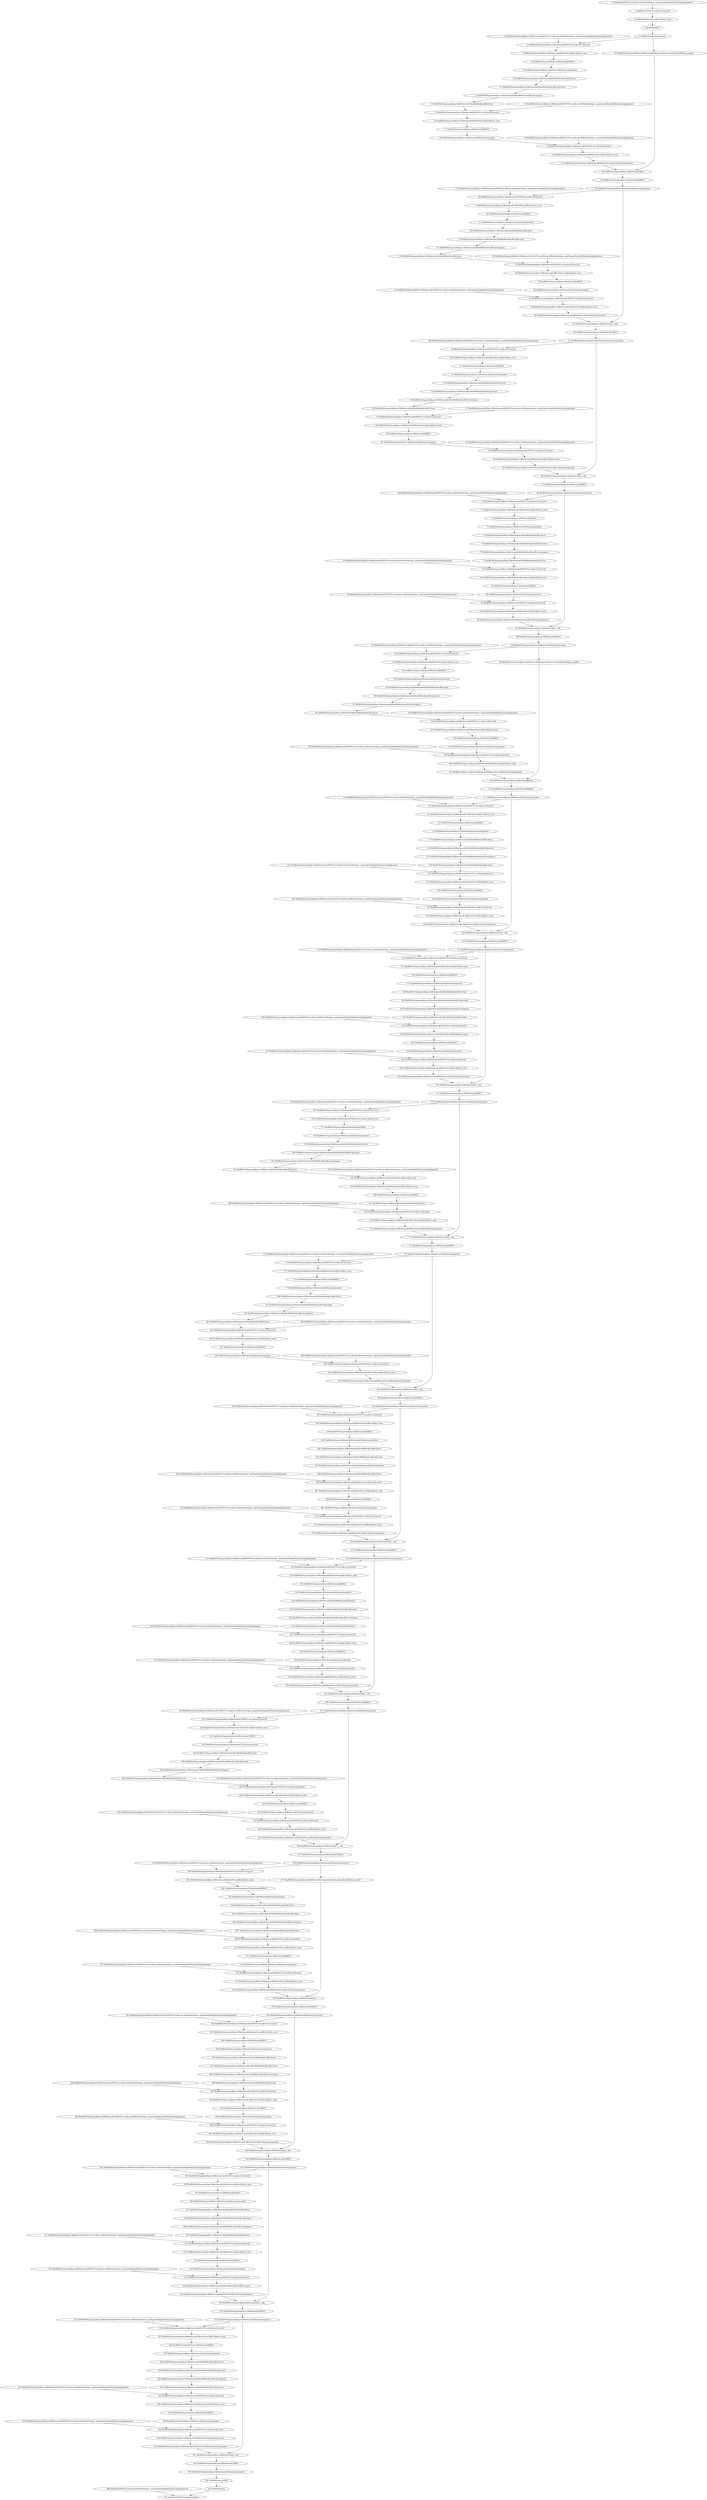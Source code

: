 strict digraph  {
"54 ShuffleNet/Sequential[layer1]/Bottleneck[2]/ShuffleBlock[shuffle1]/permute" [id=54, scope="ShuffleNet/Sequential[layer1]/Bottleneck[2]/ShuffleBlock[shuffle1]", type=permute];
"290 ShuffleNet/Sequential[layer3]/Bottleneck[1]/NNCFConv2d[conv2]/ModuleDict[pre_ops]/UpdateWeight[0]/Quantize[op]/quantize" [id=290, scope="ShuffleNet/Sequential[layer3]/Bottleneck[1]/NNCFConv2d[conv2]/ModuleDict[pre_ops]/UpdateWeight[0]/Quantize[op]", type=quantize];
"293 ShuffleNet/Sequential[layer3]/Bottleneck[1]/RELU" [id=293, scope="ShuffleNet/Sequential[layer3]/Bottleneck[1]", type=RELU];
"246 ShuffleNet/Sequential[layer2]/Bottleneck[7]/ShuffleBlock[shuffle1]/view" [id=246, scope="ShuffleNet/Sequential[layer2]/Bottleneck[7]/ShuffleBlock[shuffle1]", type=view];
"128 ShuffleNet/Sequential[layer2]/Bottleneck[1]/BatchNorm2d[bn3]/batch_norm" [id=128, scope="ShuffleNet/Sequential[layer2]/Bottleneck[1]/BatchNorm2d[bn3]", type=batch_norm];
"101 ShuffleNet/Sequential[layer2]/Bottleneck[0]/BatchNorm2d[bn2]/batch_norm" [id=101, scope="ShuffleNet/Sequential[layer2]/Bottleneck[0]/BatchNorm2d[bn2]", type=batch_norm];
"242 ShuffleNet/Sequential[layer2]/Bottleneck[7]/Quantize/quantize" [id=242, scope="ShuffleNet/Sequential[layer2]/Bottleneck[7]/Quantize", type=quantize];
"267 ShuffleNet/Sequential[layer3]/Bottleneck[0]/ShuffleBlock[shuffle1]/view" [id=267, scope="ShuffleNet/Sequential[layer3]/Bottleneck[0]/ShuffleBlock[shuffle1]", type=view];
"331 ShuffleNet/Sequential[layer3]/Bottleneck[3]/ShuffleBlock[shuffle1]/view" [id=331, scope="ShuffleNet/Sequential[layer3]/Bottleneck[3]/ShuffleBlock[shuffle1]", type=view];
"287 ShuffleNet/Sequential[layer3]/Bottleneck[1]/ShuffleBlock[shuffle1]/permute" [id=287, scope="ShuffleNet/Sequential[layer3]/Bottleneck[1]/ShuffleBlock[shuffle1]", type=permute];
"108 ShuffleNet/Sequential[layer2]/Bottleneck[0]/Sequential[shortcut]/AvgPool2d[0]/avg_pool2d" [id=108, scope="ShuffleNet/Sequential[layer2]/Bottleneck[0]/Sequential[shortcut]/AvgPool2d[0]", type=avg_pool2d];
"123 ShuffleNet/Sequential[layer2]/Bottleneck[1]/BatchNorm2d[bn2]/batch_norm" [id=123, scope="ShuffleNet/Sequential[layer2]/Bottleneck[1]/BatchNorm2d[bn2]", type=batch_norm];
"237 ShuffleNet/Sequential[layer2]/Bottleneck[6]/Quantize/quantize" [id=237, scope="ShuffleNet/Sequential[layer2]/Bottleneck[6]/Quantize", type=quantize];
"71 ShuffleNet/Sequential[layer1]/Bottleneck[3]/BatchNorm2d[bn1]/batch_norm" [id=71, scope="ShuffleNet/Sequential[layer1]/Bottleneck[3]/BatchNorm2d[bn1]", type=batch_norm];
"172 ShuffleNet/Sequential[layer2]/Bottleneck[3]/__add__" [id=172, scope="ShuffleNet/Sequential[layer2]/Bottleneck[3]", type=__add__];
"275 ShuffleNet/Sequential[layer3]/Bottleneck[0]/BatchNorm2d[bn3]/batch_norm" [id=275, scope="ShuffleNet/Sequential[layer3]/Bottleneck[0]/BatchNorm2d[bn3]", type=batch_norm];
"70 ShuffleNet/Sequential[layer1]/Bottleneck[3]/NNCFConv2d[conv1]/conv2d" [id=70, scope="ShuffleNet/Sequential[layer1]/Bottleneck[3]/NNCFConv2d[conv1]", type=conv2d];
"121 ShuffleNet/Sequential[layer2]/Bottleneck[1]/NNCFConv2d[conv2]/ModuleDict[pre_ops]/UpdateWeight[0]/Quantize[op]/quantize" [id=121, scope="ShuffleNet/Sequential[layer2]/Bottleneck[1]/NNCFConv2d[conv2]/ModuleDict[pre_ops]/UpdateWeight[0]/Quantize[op]", type=quantize];
"181 ShuffleNet/Sequential[layer2]/Bottleneck[4]/ShuffleBlock[shuffle1]/permute" [id=181, scope="ShuffleNet/Sequential[layer2]/Bottleneck[4]/ShuffleBlock[shuffle1]", type=permute];
"22 ShuffleNet/Sequential[layer1]/Bottleneck[0]/BatchNorm2d[bn3]/Quantize/quantize" [id=22, scope="ShuffleNet/Sequential[layer1]/Bottleneck[0]/BatchNorm2d[bn3]/Quantize", type=quantize];
"155 ShuffleNet/Sequential[layer2]/Bottleneck[3]/NNCFConv2d[conv1]/conv2d" [id=155, scope="ShuffleNet/Sequential[layer2]/Bottleneck[3]/NNCFConv2d[conv1]", type=conv2d];
"216 ShuffleNet/Sequential[layer2]/Bottleneck[5]/Quantize/quantize" [id=216, scope="ShuffleNet/Sequential[layer2]/Bottleneck[5]/Quantize", type=quantize];
"132 ShuffleNet/Sequential[layer2]/Bottleneck[1]/Quantize/quantize" [id=132, scope="ShuffleNet/Sequential[layer2]/Bottleneck[1]/Quantize", type=quantize];
"252 ShuffleNet/Sequential[layer2]/Bottleneck[7]/NNCFConv2d[conv3]/ModuleDict[pre_ops]/UpdateWeight[0]/Quantize[op]/quantize" [id=252, scope="ShuffleNet/Sequential[layer2]/Bottleneck[7]/NNCFConv2d[conv3]/ModuleDict[pre_ops]/UpdateWeight[0]/Quantize[op]", type=quantize];
"307 ShuffleNet/Sequential[layer3]/Bottleneck[2]/ShuffleBlock[shuffle1]/view" [id=307, scope="ShuffleNet/Sequential[layer3]/Bottleneck[2]/ShuffleBlock[shuffle1]", type=view];
"334 ShuffleNet/Sequential[layer3]/Bottleneck[3]/BatchNorm2d[bn2]/batch_norm" [id=334, scope="ShuffleNet/Sequential[layer3]/Bottleneck[3]/BatchNorm2d[bn2]", type=batch_norm];
"58 ShuffleNet/Sequential[layer1]/Bottleneck[2]/NNCFConv2d[conv2]/conv2d" [id=58, scope="ShuffleNet/Sequential[layer1]/Bottleneck[2]/NNCFConv2d[conv2]", type=conv2d];
"7 ShuffleNet/Sequential[layer1]/Bottleneck[0]/BatchNorm2d[bn1]/batch_norm" [id=7, scope="ShuffleNet/Sequential[layer1]/Bottleneck[0]/BatchNorm2d[bn1]", type=batch_norm];
"134 ShuffleNet/Sequential[layer2]/Bottleneck[2]/NNCFConv2d[conv1]/conv2d" [id=134, scope="ShuffleNet/Sequential[layer2]/Bottleneck[2]/NNCFConv2d[conv1]", type=conv2d];
"147 ShuffleNet/Sequential[layer2]/Bottleneck[2]/NNCFConv2d[conv3]/ModuleDict[pre_ops]/UpdateWeight[0]/Quantize[op]/quantize" [id=147, scope="ShuffleNet/Sequential[layer2]/Bottleneck[2]/NNCFConv2d[conv3]/ModuleDict[pre_ops]/UpdateWeight[0]/Quantize[op]", type=quantize];
"112 ShuffleNet/Sequential[layer2]/Bottleneck[1]/NNCFConv2d[conv1]/ModuleDict[pre_ops]/UpdateWeight[0]/Quantize[op]/quantize" [id=112, scope="ShuffleNet/Sequential[layer2]/Bottleneck[1]/NNCFConv2d[conv1]/ModuleDict[pre_ops]/UpdateWeight[0]/Quantize[op]", type=quantize];
"114 ShuffleNet/Sequential[layer2]/Bottleneck[1]/BatchNorm2d[bn1]/batch_norm" [id=114, scope="ShuffleNet/Sequential[layer2]/Bottleneck[1]/BatchNorm2d[bn1]", type=batch_norm];
"227 ShuffleNet/Sequential[layer2]/Bottleneck[6]/NNCFConv2d[conv2]/conv2d" [id=227, scope="ShuffleNet/Sequential[layer2]/Bottleneck[6]/NNCFConv2d[conv2]", type=conv2d];
"20 ShuffleNet/Sequential[layer1]/Bottleneck[0]/NNCFConv2d[conv3]/conv2d" [id=20, scope="ShuffleNet/Sequential[layer1]/Bottleneck[0]/NNCFConv2d[conv3]", type=conv2d];
"166 ShuffleNet/Sequential[layer2]/Bottleneck[3]/RELU" [id=166, scope="ShuffleNet/Sequential[layer2]/Bottleneck[3]", type=RELU];
"192 ShuffleNet/Sequential[layer2]/Bottleneck[4]/BatchNorm2d[bn3]/Quantize/quantize" [id=192, scope="ShuffleNet/Sequential[layer2]/Bottleneck[4]/BatchNorm2d[bn3]/Quantize", type=quantize];
"174 ShuffleNet/Sequential[layer2]/Bottleneck[3]/Quantize/quantize" [id=174, scope="ShuffleNet/Sequential[layer2]/Bottleneck[3]/Quantize", type=quantize];
"43 ShuffleNet/Sequential[layer1]/Bottleneck[1]/BatchNorm2d[bn3]/batch_norm" [id=43, scope="ShuffleNet/Sequential[layer1]/Bottleneck[1]/BatchNorm2d[bn3]", type=batch_norm];
"142 ShuffleNet/Sequential[layer2]/Bottleneck[2]/NNCFConv2d[conv2]/ModuleDict[pre_ops]/UpdateWeight[0]/Quantize[op]/quantize" [id=142, scope="ShuffleNet/Sequential[layer2]/Bottleneck[2]/NNCFConv2d[conv2]/ModuleDict[pre_ops]/UpdateWeight[0]/Quantize[op]", type=quantize];
"316 ShuffleNet/Sequential[layer3]/Bottleneck[2]/NNCFConv2d[conv3]/ModuleDict[pre_ops]/UpdateWeight[0]/Quantize[op]/quantize" [id=316, scope="ShuffleNet/Sequential[layer3]/Bottleneck[2]/NNCFConv2d[conv3]/ModuleDict[pre_ops]/UpdateWeight[0]/Quantize[op]", type=quantize];
"74 ShuffleNet/Sequential[layer1]/Bottleneck[3]/ShuffleBlock[shuffle1]/view" [id=74, scope="ShuffleNet/Sequential[layer1]/Bottleneck[3]/ShuffleBlock[shuffle1]", type=view];
"78 ShuffleNet/Sequential[layer1]/Bottleneck[3]/NNCFConv2d[conv2]/ModuleDict[pre_ops]/UpdateWeight[0]/Quantize[op]/quantize" [id=78, scope="ShuffleNet/Sequential[layer1]/Bottleneck[3]/NNCFConv2d[conv2]/ModuleDict[pre_ops]/UpdateWeight[0]/Quantize[op]", type=quantize];
"12 ShuffleNet/Sequential[layer1]/Bottleneck[0]/ShuffleBlock[shuffle1]/contiguous" [id=12, scope="ShuffleNet/Sequential[layer1]/Bottleneck[0]/ShuffleBlock[shuffle1]", type=contiguous];
"243 ShuffleNet/Sequential[layer2]/Bottleneck[7]/ShuffleBlock[shuffle1]/view" [id=243, scope="ShuffleNet/Sequential[layer2]/Bottleneck[7]/ShuffleBlock[shuffle1]", type=view];
"262 ShuffleNet/Sequential[layer3]/Bottleneck[0]/RELU" [id=262, scope="ShuffleNet/Sequential[layer3]/Bottleneck[0]", type=RELU];
"170 ShuffleNet/Sequential[layer2]/Bottleneck[3]/BatchNorm2d[bn3]/batch_norm" [id=170, scope="ShuffleNet/Sequential[layer2]/Bottleneck[3]/BatchNorm2d[bn3]", type=batch_norm];
"152 ShuffleNet/Sequential[layer2]/Bottleneck[2]/RELU" [id=152, scope="ShuffleNet/Sequential[layer2]/Bottleneck[2]", type=RELU];
"109 ShuffleNet/Sequential[layer2]/Bottleneck[0]/cat" [id=109, scope="ShuffleNet/Sequential[layer2]/Bottleneck[0]", type=cat];
"248 ShuffleNet/Sequential[layer2]/Bottleneck[7]/NNCFConv2d[conv2]/conv2d" [id=248, scope="ShuffleNet/Sequential[layer2]/Bottleneck[7]/NNCFConv2d[conv2]", type=conv2d];
"228 ShuffleNet/Sequential[layer2]/Bottleneck[6]/BatchNorm2d[bn2]/batch_norm" [id=228, scope="ShuffleNet/Sequential[layer2]/Bottleneck[6]/BatchNorm2d[bn2]", type=batch_norm];
"86 ShuffleNet/Sequential[layer1]/Bottleneck[3]/BatchNorm2d[bn3]/Quantize/quantize" [id=86, scope="ShuffleNet/Sequential[layer1]/Bottleneck[3]/BatchNorm2d[bn3]/Quantize", type=quantize];
"261 ShuffleNet/Sequential[layer3]/Bottleneck[0]/BatchNorm2d[bn1]/batch_norm" [id=261, scope="ShuffleNet/Sequential[layer3]/Bottleneck[0]/BatchNorm2d[bn1]", type=batch_norm];
"306 ShuffleNet/Sequential[layer3]/Bottleneck[2]/Quantize/quantize" [id=306, scope="ShuffleNet/Sequential[layer3]/Bottleneck[2]/Quantize", type=quantize];
"85 ShuffleNet/Sequential[layer1]/Bottleneck[3]/BatchNorm2d[bn3]/batch_norm" [id=85, scope="ShuffleNet/Sequential[layer1]/Bottleneck[3]/BatchNorm2d[bn3]", type=batch_norm];
"45 ShuffleNet/Sequential[layer1]/Bottleneck[1]/__add__" [id=45, scope="ShuffleNet/Sequential[layer1]/Bottleneck[1]", type=__add__];
"208 ShuffleNet/Sequential[layer2]/Bottleneck[5]/RELU" [id=208, scope="ShuffleNet/Sequential[layer2]/Bottleneck[5]", type=RELU];
"282 ShuffleNet/Sequential[layer3]/Bottleneck[1]/NNCFConv2d[conv1]/conv2d" [id=282, scope="ShuffleNet/Sequential[layer3]/Bottleneck[1]/NNCFConv2d[conv1]", type=conv2d];
"160 ShuffleNet/Sequential[layer2]/Bottleneck[3]/ShuffleBlock[shuffle1]/permute" [id=160, scope="ShuffleNet/Sequential[layer2]/Bottleneck[3]/ShuffleBlock[shuffle1]", type=permute];
"33 ShuffleNet/Sequential[layer1]/Bottleneck[1]/ShuffleBlock[shuffle1]/permute" [id=33, scope="ShuffleNet/Sequential[layer1]/Bottleneck[1]/ShuffleBlock[shuffle1]", type=permute];
"136 ShuffleNet/Sequential[layer2]/Bottleneck[2]/RELU" [id=136, scope="ShuffleNet/Sequential[layer2]/Bottleneck[2]", type=RELU];
"204 ShuffleNet/Sequential[layer2]/Bottleneck[5]/ShuffleBlock[shuffle1]/view" [id=204, scope="ShuffleNet/Sequential[layer2]/Bottleneck[5]/ShuffleBlock[shuffle1]", type=view];
"215 ShuffleNet/Sequential[layer2]/Bottleneck[5]/RELU" [id=215, scope="ShuffleNet/Sequential[layer2]/Bottleneck[5]", type=RELU];
"323 ShuffleNet/Sequential[layer3]/Bottleneck[3]/NNCFConv2d[conv1]/ModuleDict[pre_ops]/UpdateWeight[0]/Quantize[op]/quantize" [id=323, scope="ShuffleNet/Sequential[layer3]/Bottleneck[3]/NNCFConv2d[conv1]/ModuleDict[pre_ops]/UpdateWeight[0]/Quantize[op]", type=quantize];
"179 ShuffleNet/Sequential[layer2]/Bottleneck[4]/Quantize/quantize" [id=179, scope="ShuffleNet/Sequential[layer2]/Bottleneck[4]/Quantize", type=quantize];
"44 ShuffleNet/Sequential[layer1]/Bottleneck[1]/BatchNorm2d[bn3]/Quantize/quantize" [id=44, scope="ShuffleNet/Sequential[layer1]/Bottleneck[1]/BatchNorm2d[bn3]/Quantize", type=quantize];
"203 ShuffleNet/Sequential[layer2]/Bottleneck[5]/ShuffleBlock[shuffle1]/contiguous" [id=203, scope="ShuffleNet/Sequential[layer2]/Bottleneck[5]/ShuffleBlock[shuffle1]", type=contiguous];
"98 ShuffleNet/Sequential[layer2]/Bottleneck[0]/ShuffleBlock[shuffle1]/view" [id=98, scope="ShuffleNet/Sequential[layer2]/Bottleneck[0]/ShuffleBlock[shuffle1]", type=view];
"324 ShuffleNet/Sequential[layer3]/Bottleneck[3]/NNCFConv2d[conv1]/conv2d" [id=324, scope="ShuffleNet/Sequential[layer3]/Bottleneck[3]/NNCFConv2d[conv1]", type=conv2d];
"39 ShuffleNet/Sequential[layer1]/Bottleneck[1]/RELU" [id=39, scope="ShuffleNet/Sequential[layer1]/Bottleneck[1]", type=RELU];
"278 ShuffleNet/Sequential[layer3]/Bottleneck[0]/cat" [id=278, scope="ShuffleNet/Sequential[layer3]/Bottleneck[0]", type=cat];
"254 ShuffleNet/Sequential[layer2]/Bottleneck[7]/BatchNorm2d[bn3]/batch_norm" [id=254, scope="ShuffleNet/Sequential[layer2]/Bottleneck[7]/BatchNorm2d[bn3]", type=batch_norm];
"89 ShuffleNet/Sequential[layer1]/Bottleneck[3]/Quantize/quantize" [id=89, scope="ShuffleNet/Sequential[layer1]/Bottleneck[3]/Quantize", type=quantize];
"183 ShuffleNet/Sequential[layer2]/Bottleneck[4]/ShuffleBlock[shuffle1]/view" [id=183, scope="ShuffleNet/Sequential[layer2]/Bottleneck[4]/ShuffleBlock[shuffle1]", type=view];
"256 ShuffleNet/Sequential[layer2]/Bottleneck[7]/__add__" [id=256, scope="ShuffleNet/Sequential[layer2]/Bottleneck[7]", type=__add__];
"219 ShuffleNet/Sequential[layer2]/Bottleneck[6]/BatchNorm2d[bn1]/batch_norm" [id=219, scope="ShuffleNet/Sequential[layer2]/Bottleneck[6]/BatchNorm2d[bn1]", type=batch_norm];
"56 ShuffleNet/Sequential[layer1]/Bottleneck[2]/ShuffleBlock[shuffle1]/view" [id=56, scope="ShuffleNet/Sequential[layer1]/Bottleneck[2]/ShuffleBlock[shuffle1]", type=view];
"1 ShuffleNet/NNCFConv2d[conv1]/conv2d" [id=1, scope="ShuffleNet/NNCFConv2d[conv1]", type=conv2d];
"75 ShuffleNet/Sequential[layer1]/Bottleneck[3]/ShuffleBlock[shuffle1]/permute" [id=75, scope="ShuffleNet/Sequential[layer1]/Bottleneck[3]/ShuffleBlock[shuffle1]", type=permute];
"271 ShuffleNet/Sequential[layer3]/Bottleneck[0]/RELU" [id=271, scope="ShuffleNet/Sequential[layer3]/Bottleneck[0]", type=RELU];
"283 ShuffleNet/Sequential[layer3]/Bottleneck[1]/BatchNorm2d[bn1]/batch_norm" [id=283, scope="ShuffleNet/Sequential[layer3]/Bottleneck[1]/BatchNorm2d[bn1]", type=batch_norm];
"13 ShuffleNet/Sequential[layer1]/Bottleneck[0]/ShuffleBlock[shuffle1]/view" [id=13, scope="ShuffleNet/Sequential[layer1]/Bottleneck[0]/ShuffleBlock[shuffle1]", type=view];
"18 ShuffleNet/Sequential[layer1]/Bottleneck[0]/Quantize/quantize" [id=18, scope="ShuffleNet/Sequential[layer1]/Bottleneck[0]/Quantize", type=quantize];
"30 ShuffleNet/Sequential[layer1]/Bottleneck[1]/RELU" [id=30, scope="ShuffleNet/Sequential[layer1]/Bottleneck[1]", type=RELU];
"178 ShuffleNet/Sequential[layer2]/Bottleneck[4]/RELU" [id=178, scope="ShuffleNet/Sequential[layer2]/Bottleneck[4]", type=RELU];
"202 ShuffleNet/Sequential[layer2]/Bottleneck[5]/ShuffleBlock[shuffle1]/permute" [id=202, scope="ShuffleNet/Sequential[layer2]/Bottleneck[5]/ShuffleBlock[shuffle1]", type=permute];
"280 ShuffleNet/Sequential[layer3]/Bottleneck[0]/Quantize/quantize" [id=280, scope="ShuffleNet/Sequential[layer3]/Bottleneck[0]/Quantize", type=quantize];
"110 ShuffleNet/Sequential[layer2]/Bottleneck[0]/RELU" [id=110, scope="ShuffleNet/Sequential[layer2]/Bottleneck[0]", type=RELU];
"345 ShuffleNet/view" [id=345, scope=ShuffleNet, type=view];
"41 ShuffleNet/Sequential[layer1]/Bottleneck[1]/NNCFConv2d[conv3]/ModuleDict[pre_ops]/UpdateWeight[0]/Quantize[op]/quantize" [id=41, scope="ShuffleNet/Sequential[layer1]/Bottleneck[1]/NNCFConv2d[conv3]/ModuleDict[pre_ops]/UpdateWeight[0]/Quantize[op]", type=quantize];
"180 ShuffleNet/Sequential[layer2]/Bottleneck[4]/ShuffleBlock[shuffle1]/view" [id=180, scope="ShuffleNet/Sequential[layer2]/Bottleneck[4]/ShuffleBlock[shuffle1]", type=view];
"185 ShuffleNet/Sequential[layer2]/Bottleneck[4]/NNCFConv2d[conv2]/conv2d" [id=185, scope="ShuffleNet/Sequential[layer2]/Bottleneck[4]/NNCFConv2d[conv2]", type=conv2d];
"21 ShuffleNet/Sequential[layer1]/Bottleneck[0]/BatchNorm2d[bn3]/batch_norm" [id=21, scope="ShuffleNet/Sequential[layer1]/Bottleneck[0]/BatchNorm2d[bn3]", type=batch_norm];
"168 ShuffleNet/Sequential[layer2]/Bottleneck[3]/NNCFConv2d[conv3]/ModuleDict[pre_ops]/UpdateWeight[0]/Quantize[op]/quantize" [id=168, scope="ShuffleNet/Sequential[layer2]/Bottleneck[3]/NNCFConv2d[conv3]/ModuleDict[pre_ops]/UpdateWeight[0]/Quantize[op]", type=quantize];
"73 ShuffleNet/Sequential[layer1]/Bottleneck[3]/Quantize/quantize" [id=73, scope="ShuffleNet/Sequential[layer1]/Bottleneck[3]/Quantize", type=quantize];
"4 ShuffleNet/Quantize/quantize" [id=4, scope="ShuffleNet/Quantize", type=quantize];
"259 ShuffleNet/Sequential[layer3]/Bottleneck[0]/NNCFConv2d[conv1]/ModuleDict[pre_ops]/UpdateWeight[0]/Quantize[op]/quantize" [id=259, scope="ShuffleNet/Sequential[layer3]/Bottleneck[0]/NNCFConv2d[conv1]/ModuleDict[pre_ops]/UpdateWeight[0]/Quantize[op]", type=quantize];
"143 ShuffleNet/Sequential[layer2]/Bottleneck[2]/NNCFConv2d[conv2]/conv2d" [id=143, scope="ShuffleNet/Sequential[layer2]/Bottleneck[2]/NNCFConv2d[conv2]", type=conv2d];
"104 ShuffleNet/Sequential[layer2]/Bottleneck[0]/NNCFConv2d[conv3]/ModuleDict[pre_ops]/UpdateWeight[0]/Quantize[op]/quantize" [id=104, scope="ShuffleNet/Sequential[layer2]/Bottleneck[0]/NNCFConv2d[conv3]/ModuleDict[pre_ops]/UpdateWeight[0]/Quantize[op]", type=quantize];
"295 ShuffleNet/Sequential[layer3]/Bottleneck[1]/NNCFConv2d[conv3]/ModuleDict[pre_ops]/UpdateWeight[0]/Quantize[op]/quantize" [id=295, scope="ShuffleNet/Sequential[layer3]/Bottleneck[1]/NNCFConv2d[conv3]/ModuleDict[pre_ops]/UpdateWeight[0]/Quantize[op]", type=quantize];
"92 ShuffleNet/Sequential[layer2]/Bottleneck[0]/BatchNorm2d[bn1]/batch_norm" [id=92, scope="ShuffleNet/Sequential[layer2]/Bottleneck[0]/BatchNorm2d[bn1]", type=batch_norm];
"6 ShuffleNet/Sequential[layer1]/Bottleneck[0]/NNCFConv2d[conv1]/conv2d" [id=6, scope="ShuffleNet/Sequential[layer1]/Bottleneck[0]/NNCFConv2d[conv1]", type=conv2d];
"263 ShuffleNet/Sequential[layer3]/Bottleneck[0]/Quantize/quantize" [id=263, scope="ShuffleNet/Sequential[layer3]/Bottleneck[0]/Quantize", type=quantize];
"93 ShuffleNet/Sequential[layer2]/Bottleneck[0]/RELU" [id=93, scope="ShuffleNet/Sequential[layer2]/Bottleneck[0]", type=RELU];
"62 ShuffleNet/Sequential[layer1]/Bottleneck[2]/NNCFConv2d[conv3]/ModuleDict[pre_ops]/UpdateWeight[0]/Quantize[op]/quantize" [id=62, scope="ShuffleNet/Sequential[layer1]/Bottleneck[2]/NNCFConv2d[conv3]/ModuleDict[pre_ops]/UpdateWeight[0]/Quantize[op]", type=quantize];
"131 ShuffleNet/Sequential[layer2]/Bottleneck[1]/RELU" [id=131, scope="ShuffleNet/Sequential[layer2]/Bottleneck[1]", type=RELU];
"328 ShuffleNet/Sequential[layer3]/Bottleneck[3]/ShuffleBlock[shuffle1]/view" [id=328, scope="ShuffleNet/Sequential[layer3]/Bottleneck[3]/ShuffleBlock[shuffle1]", type=view];
"272 ShuffleNet/Sequential[layer3]/Bottleneck[0]/Quantize/quantize" [id=272, scope="ShuffleNet/Sequential[layer3]/Bottleneck[0]/Quantize", type=quantize];
"341 ShuffleNet/Sequential[layer3]/Bottleneck[3]/__add__" [id=341, scope="ShuffleNet/Sequential[layer3]/Bottleneck[3]", type=__add__];
"234 ShuffleNet/Sequential[layer2]/Bottleneck[6]/BatchNorm2d[bn3]/Quantize/quantize" [id=234, scope="ShuffleNet/Sequential[layer2]/Bottleneck[6]/BatchNorm2d[bn3]/Quantize", type=quantize];
"198 ShuffleNet/Sequential[layer2]/Bottleneck[5]/BatchNorm2d[bn1]/batch_norm" [id=198, scope="ShuffleNet/Sequential[layer2]/Bottleneck[5]/BatchNorm2d[bn1]", type=batch_norm];
"187 ShuffleNet/Sequential[layer2]/Bottleneck[4]/RELU" [id=187, scope="ShuffleNet/Sequential[layer2]/Bottleneck[4]", type=RELU];
"244 ShuffleNet/Sequential[layer2]/Bottleneck[7]/ShuffleBlock[shuffle1]/permute" [id=244, scope="ShuffleNet/Sequential[layer2]/Bottleneck[7]/ShuffleBlock[shuffle1]", type=permute];
"2 ShuffleNet/BatchNorm2d[bn1]/batch_norm" [id=2, scope="ShuffleNet/BatchNorm2d[bn1]", type=batch_norm];
"225 ShuffleNet/Sequential[layer2]/Bottleneck[6]/ShuffleBlock[shuffle1]/view" [id=225, scope="ShuffleNet/Sequential[layer2]/Bottleneck[6]/ShuffleBlock[shuffle1]", type=view];
"53 ShuffleNet/Sequential[layer1]/Bottleneck[2]/ShuffleBlock[shuffle1]/view" [id=53, scope="ShuffleNet/Sequential[layer1]/Bottleneck[2]/ShuffleBlock[shuffle1]", type=view];
"61 ShuffleNet/Sequential[layer1]/Bottleneck[2]/Quantize/quantize" [id=61, scope="ShuffleNet/Sequential[layer1]/Bottleneck[2]/Quantize", type=quantize];
"206 ShuffleNet/Sequential[layer2]/Bottleneck[5]/NNCFConv2d[conv2]/conv2d" [id=206, scope="ShuffleNet/Sequential[layer2]/Bottleneck[5]/NNCFConv2d[conv2]", type=conv2d];
"270 ShuffleNet/Sequential[layer3]/Bottleneck[0]/BatchNorm2d[bn2]/batch_norm" [id=270, scope="ShuffleNet/Sequential[layer3]/Bottleneck[0]/BatchNorm2d[bn2]", type=batch_norm];
"297 ShuffleNet/Sequential[layer3]/Bottleneck[1]/BatchNorm2d[bn3]/batch_norm" [id=297, scope="ShuffleNet/Sequential[layer3]/Bottleneck[1]/BatchNorm2d[bn3]", type=batch_norm];
"90 ShuffleNet/Sequential[layer2]/Bottleneck[0]/NNCFConv2d[conv1]/ModuleDict[pre_ops]/UpdateWeight[0]/Quantize[op]/quantize" [id=90, scope="ShuffleNet/Sequential[layer2]/Bottleneck[0]/NNCFConv2d[conv1]/ModuleDict[pre_ops]/UpdateWeight[0]/Quantize[op]", type=quantize];
"194 ShuffleNet/Sequential[layer2]/Bottleneck[4]/RELU" [id=194, scope="ShuffleNet/Sequential[layer2]/Bottleneck[4]", type=RELU];
"260 ShuffleNet/Sequential[layer3]/Bottleneck[0]/NNCFConv2d[conv1]/conv2d" [id=260, scope="ShuffleNet/Sequential[layer3]/Bottleneck[0]/NNCFConv2d[conv1]", type=conv2d];
"42 ShuffleNet/Sequential[layer1]/Bottleneck[1]/NNCFConv2d[conv3]/conv2d" [id=42, scope="ShuffleNet/Sequential[layer1]/Bottleneck[1]/NNCFConv2d[conv3]", type=conv2d];
"94 ShuffleNet/Sequential[layer2]/Bottleneck[0]/Quantize/quantize" [id=94, scope="ShuffleNet/Sequential[layer2]/Bottleneck[0]/Quantize", type=quantize];
"81 ShuffleNet/Sequential[layer1]/Bottleneck[3]/RELU" [id=81, scope="ShuffleNet/Sequential[layer1]/Bottleneck[3]", type=RELU];
"221 ShuffleNet/Sequential[layer2]/Bottleneck[6]/Quantize/quantize" [id=221, scope="ShuffleNet/Sequential[layer2]/Bottleneck[6]/Quantize", type=quantize];
"253 ShuffleNet/Sequential[layer2]/Bottleneck[7]/NNCFConv2d[conv3]/conv2d" [id=253, scope="ShuffleNet/Sequential[layer2]/Bottleneck[7]/NNCFConv2d[conv3]", type=conv2d];
"38 ShuffleNet/Sequential[layer1]/Bottleneck[1]/BatchNorm2d[bn2]/batch_norm" [id=38, scope="ShuffleNet/Sequential[layer1]/Bottleneck[1]/BatchNorm2d[bn2]", type=batch_norm];
"213 ShuffleNet/Sequential[layer2]/Bottleneck[5]/BatchNorm2d[bn3]/Quantize/quantize" [id=213, scope="ShuffleNet/Sequential[layer2]/Bottleneck[5]/BatchNorm2d[bn3]/Quantize", type=quantize];
"298 ShuffleNet/Sequential[layer3]/Bottleneck[1]/BatchNorm2d[bn3]/Quantize/quantize" [id=298, scope="ShuffleNet/Sequential[layer3]/Bottleneck[1]/BatchNorm2d[bn3]/Quantize", type=quantize];
"19 ShuffleNet/Sequential[layer1]/Bottleneck[0]/NNCFConv2d[conv3]/ModuleDict[pre_ops]/UpdateWeight[0]/Quantize[op]/quantize" [id=19, scope="ShuffleNet/Sequential[layer1]/Bottleneck[0]/NNCFConv2d[conv3]/ModuleDict[pre_ops]/UpdateWeight[0]/Quantize[op]", type=quantize];
"229 ShuffleNet/Sequential[layer2]/Bottleneck[6]/RELU" [id=229, scope="ShuffleNet/Sequential[layer2]/Bottleneck[6]", type=RELU];
"258 ShuffleNet/Sequential[layer2]/Bottleneck[7]/Quantize/quantize" [id=258, scope="ShuffleNet/Sequential[layer2]/Bottleneck[7]/Quantize", type=quantize];
"320 ShuffleNet/Sequential[layer3]/Bottleneck[2]/__add__" [id=320, scope="ShuffleNet/Sequential[layer3]/Bottleneck[2]", type=__add__];
"139 ShuffleNet/Sequential[layer2]/Bottleneck[2]/ShuffleBlock[shuffle1]/permute" [id=139, scope="ShuffleNet/Sequential[layer2]/Bottleneck[2]/ShuffleBlock[shuffle1]", type=permute];
"96 ShuffleNet/Sequential[layer2]/Bottleneck[0]/ShuffleBlock[shuffle1]/permute" [id=96, scope="ShuffleNet/Sequential[layer2]/Bottleneck[0]/ShuffleBlock[shuffle1]", type=permute];
"10 ShuffleNet/Sequential[layer1]/Bottleneck[0]/ShuffleBlock[shuffle1]/view" [id=10, scope="ShuffleNet/Sequential[layer1]/Bottleneck[0]/ShuffleBlock[shuffle1]", type=view];
"64 ShuffleNet/Sequential[layer1]/Bottleneck[2]/BatchNorm2d[bn3]/batch_norm" [id=64, scope="ShuffleNet/Sequential[layer1]/Bottleneck[2]/BatchNorm2d[bn3]", type=batch_norm];
"103 ShuffleNet/Sequential[layer2]/Bottleneck[0]/Quantize/quantize" [id=103, scope="ShuffleNet/Sequential[layer2]/Bottleneck[0]/Quantize", type=quantize];
"77 ShuffleNet/Sequential[layer1]/Bottleneck[3]/ShuffleBlock[shuffle1]/view" [id=77, scope="ShuffleNet/Sequential[layer1]/Bottleneck[3]/ShuffleBlock[shuffle1]", type=view];
"277 ShuffleNet/Sequential[layer3]/Bottleneck[0]/Sequential[shortcut]/AvgPool2d[0]/avg_pool2d" [id=277, scope="ShuffleNet/Sequential[layer3]/Bottleneck[0]/Sequential[shortcut]/AvgPool2d[0]", type=avg_pool2d];
"305 ShuffleNet/Sequential[layer3]/Bottleneck[2]/RELU" [id=305, scope="ShuffleNet/Sequential[layer3]/Bottleneck[2]", type=RELU];
"268 ShuffleNet/Sequential[layer3]/Bottleneck[0]/NNCFConv2d[conv2]/ModuleDict[pre_ops]/UpdateWeight[0]/Quantize[op]/quantize" [id=268, scope="ShuffleNet/Sequential[layer3]/Bottleneck[0]/NNCFConv2d[conv2]/ModuleDict[pre_ops]/UpdateWeight[0]/Quantize[op]", type=quantize];
"286 ShuffleNet/Sequential[layer3]/Bottleneck[1]/ShuffleBlock[shuffle1]/view" [id=286, scope="ShuffleNet/Sequential[layer3]/Bottleneck[1]/ShuffleBlock[shuffle1]", type=view];
"205 ShuffleNet/Sequential[layer2]/Bottleneck[5]/NNCFConv2d[conv2]/ModuleDict[pre_ops]/UpdateWeight[0]/Quantize[op]/quantize" [id=205, scope="ShuffleNet/Sequential[layer2]/Bottleneck[5]/NNCFConv2d[conv2]/ModuleDict[pre_ops]/UpdateWeight[0]/Quantize[op]", type=quantize];
"332 ShuffleNet/Sequential[layer3]/Bottleneck[3]/NNCFConv2d[conv2]/ModuleDict[pre_ops]/UpdateWeight[0]/Quantize[op]/quantize" [id=332, scope="ShuffleNet/Sequential[layer3]/Bottleneck[3]/NNCFConv2d[conv2]/ModuleDict[pre_ops]/UpdateWeight[0]/Quantize[op]", type=quantize];
"24 ShuffleNet/Sequential[layer1]/Bottleneck[0]/cat" [id=24, scope="ShuffleNet/Sequential[layer1]/Bottleneck[0]", type=cat];
"102 ShuffleNet/Sequential[layer2]/Bottleneck[0]/RELU" [id=102, scope="ShuffleNet/Sequential[layer2]/Bottleneck[0]", type=RELU];
"210 ShuffleNet/Sequential[layer2]/Bottleneck[5]/NNCFConv2d[conv3]/ModuleDict[pre_ops]/UpdateWeight[0]/Quantize[op]/quantize" [id=210, scope="ShuffleNet/Sequential[layer2]/Bottleneck[5]/NNCFConv2d[conv3]/ModuleDict[pre_ops]/UpdateWeight[0]/Quantize[op]", type=quantize];
"52 ShuffleNet/Sequential[layer1]/Bottleneck[2]/Quantize/quantize" [id=52, scope="ShuffleNet/Sequential[layer1]/Bottleneck[2]/Quantize", type=quantize];
"231 ShuffleNet/Sequential[layer2]/Bottleneck[6]/NNCFConv2d[conv3]/ModuleDict[pre_ops]/UpdateWeight[0]/Quantize[op]/quantize" [id=231, scope="ShuffleNet/Sequential[layer2]/Bottleneck[6]/NNCFConv2d[conv3]/ModuleDict[pre_ops]/UpdateWeight[0]/Quantize[op]", type=quantize];
"311 ShuffleNet/Sequential[layer3]/Bottleneck[2]/NNCFConv2d[conv2]/ModuleDict[pre_ops]/UpdateWeight[0]/Quantize[op]/quantize" [id=311, scope="ShuffleNet/Sequential[layer3]/Bottleneck[2]/NNCFConv2d[conv2]/ModuleDict[pre_ops]/UpdateWeight[0]/Quantize[op]", type=quantize];
"291 ShuffleNet/Sequential[layer3]/Bottleneck[1]/NNCFConv2d[conv2]/conv2d" [id=291, scope="ShuffleNet/Sequential[layer3]/Bottleneck[1]/NNCFConv2d[conv2]", type=conv2d];
"111 ShuffleNet/Sequential[layer2]/Bottleneck[0]/Quantize/quantize" [id=111, scope="ShuffleNet/Sequential[layer2]/Bottleneck[0]/Quantize", type=quantize];
"188 ShuffleNet/Sequential[layer2]/Bottleneck[4]/Quantize/quantize" [id=188, scope="ShuffleNet/Sequential[layer2]/Bottleneck[4]/Quantize", type=quantize];
"144 ShuffleNet/Sequential[layer2]/Bottleneck[2]/BatchNorm2d[bn2]/batch_norm" [id=144, scope="ShuffleNet/Sequential[layer2]/Bottleneck[2]/BatchNorm2d[bn2]", type=batch_norm];
"304 ShuffleNet/Sequential[layer3]/Bottleneck[2]/BatchNorm2d[bn1]/batch_norm" [id=304, scope="ShuffleNet/Sequential[layer3]/Bottleneck[2]/BatchNorm2d[bn1]", type=batch_norm];
"189 ShuffleNet/Sequential[layer2]/Bottleneck[4]/NNCFConv2d[conv3]/ModuleDict[pre_ops]/UpdateWeight[0]/Quantize[op]/quantize" [id=189, scope="ShuffleNet/Sequential[layer2]/Bottleneck[4]/NNCFConv2d[conv3]/ModuleDict[pre_ops]/UpdateWeight[0]/Quantize[op]", type=quantize];
"169 ShuffleNet/Sequential[layer2]/Bottleneck[3]/NNCFConv2d[conv3]/conv2d" [id=169, scope="ShuffleNet/Sequential[layer2]/Bottleneck[3]/NNCFConv2d[conv3]", type=conv2d];
"314 ShuffleNet/Sequential[layer3]/Bottleneck[2]/RELU" [id=314, scope="ShuffleNet/Sequential[layer3]/Bottleneck[2]", type=RELU];
"300 ShuffleNet/Sequential[layer3]/Bottleneck[1]/RELU" [id=300, scope="ShuffleNet/Sequential[layer3]/Bottleneck[1]", type=RELU];
"197 ShuffleNet/Sequential[layer2]/Bottleneck[5]/NNCFConv2d[conv1]/conv2d" [id=197, scope="ShuffleNet/Sequential[layer2]/Bottleneck[5]/NNCFConv2d[conv1]", type=conv2d];
"214 ShuffleNet/Sequential[layer2]/Bottleneck[5]/__add__" [id=214, scope="ShuffleNet/Sequential[layer2]/Bottleneck[5]", type=__add__];
"82 ShuffleNet/Sequential[layer1]/Bottleneck[3]/Quantize/quantize" [id=82, scope="ShuffleNet/Sequential[layer1]/Bottleneck[3]/Quantize", type=quantize];
"95 ShuffleNet/Sequential[layer2]/Bottleneck[0]/ShuffleBlock[shuffle1]/view" [id=95, scope="ShuffleNet/Sequential[layer2]/Bottleneck[0]/ShuffleBlock[shuffle1]", type=view];
"292 ShuffleNet/Sequential[layer3]/Bottleneck[1]/BatchNorm2d[bn2]/batch_norm" [id=292, scope="ShuffleNet/Sequential[layer3]/Bottleneck[1]/BatchNorm2d[bn2]", type=batch_norm];
"162 ShuffleNet/Sequential[layer2]/Bottleneck[3]/ShuffleBlock[shuffle1]/view" [id=162, scope="ShuffleNet/Sequential[layer2]/Bottleneck[3]/ShuffleBlock[shuffle1]", type=view];
"72 ShuffleNet/Sequential[layer1]/Bottleneck[3]/RELU" [id=72, scope="ShuffleNet/Sequential[layer1]/Bottleneck[3]", type=RELU];
"126 ShuffleNet/Sequential[layer2]/Bottleneck[1]/NNCFConv2d[conv3]/ModuleDict[pre_ops]/UpdateWeight[0]/Quantize[op]/quantize" [id=126, scope="ShuffleNet/Sequential[layer2]/Bottleneck[1]/NNCFConv2d[conv3]/ModuleDict[pre_ops]/UpdateWeight[0]/Quantize[op]", type=quantize];
"106 ShuffleNet/Sequential[layer2]/Bottleneck[0]/BatchNorm2d[bn3]/batch_norm" [id=106, scope="ShuffleNet/Sequential[layer2]/Bottleneck[0]/BatchNorm2d[bn3]", type=batch_norm];
"8 ShuffleNet/Sequential[layer1]/Bottleneck[0]/RELU" [id=8, scope="ShuffleNet/Sequential[layer1]/Bottleneck[0]", type=RELU];
"17 ShuffleNet/Sequential[layer1]/Bottleneck[0]/RELU" [id=17, scope="ShuffleNet/Sequential[layer1]/Bottleneck[0]", type=RELU];
"309 ShuffleNet/Sequential[layer3]/Bottleneck[2]/ShuffleBlock[shuffle1]/contiguous" [id=309, scope="ShuffleNet/Sequential[layer3]/Bottleneck[2]/ShuffleBlock[shuffle1]", type=contiguous];
"247 ShuffleNet/Sequential[layer2]/Bottleneck[7]/NNCFConv2d[conv2]/ModuleDict[pre_ops]/UpdateWeight[0]/Quantize[op]/quantize" [id=247, scope="ShuffleNet/Sequential[layer2]/Bottleneck[7]/NNCFConv2d[conv2]/ModuleDict[pre_ops]/UpdateWeight[0]/Quantize[op]", type=quantize];
"279 ShuffleNet/Sequential[layer3]/Bottleneck[0]/RELU" [id=279, scope="ShuffleNet/Sequential[layer3]/Bottleneck[0]", type=RELU];
"51 ShuffleNet/Sequential[layer1]/Bottleneck[2]/RELU" [id=51, scope="ShuffleNet/Sequential[layer1]/Bottleneck[2]", type=RELU];
"217 ShuffleNet/Sequential[layer2]/Bottleneck[6]/NNCFConv2d[conv1]/ModuleDict[pre_ops]/UpdateWeight[0]/Quantize[op]/quantize" [id=217, scope="ShuffleNet/Sequential[layer2]/Bottleneck[6]/NNCFConv2d[conv1]/ModuleDict[pre_ops]/UpdateWeight[0]/Quantize[op]", type=quantize];
"59 ShuffleNet/Sequential[layer1]/Bottleneck[2]/BatchNorm2d[bn2]/batch_norm" [id=59, scope="ShuffleNet/Sequential[layer1]/Bottleneck[2]/BatchNorm2d[bn2]", type=batch_norm];
"127 ShuffleNet/Sequential[layer2]/Bottleneck[1]/NNCFConv2d[conv3]/conv2d" [id=127, scope="ShuffleNet/Sequential[layer2]/Bottleneck[1]/NNCFConv2d[conv3]", type=conv2d];
"325 ShuffleNet/Sequential[layer3]/Bottleneck[3]/BatchNorm2d[bn1]/batch_norm" [id=325, scope="ShuffleNet/Sequential[layer3]/Bottleneck[3]/BatchNorm2d[bn1]", type=batch_norm];
"310 ShuffleNet/Sequential[layer3]/Bottleneck[2]/ShuffleBlock[shuffle1]/view" [id=310, scope="ShuffleNet/Sequential[layer3]/Bottleneck[2]/ShuffleBlock[shuffle1]", type=view];
"35 ShuffleNet/Sequential[layer1]/Bottleneck[1]/ShuffleBlock[shuffle1]/view" [id=35, scope="ShuffleNet/Sequential[layer1]/Bottleneck[1]/ShuffleBlock[shuffle1]", type=view];
"145 ShuffleNet/Sequential[layer2]/Bottleneck[2]/RELU" [id=145, scope="ShuffleNet/Sequential[layer2]/Bottleneck[2]", type=RELU];
"91 ShuffleNet/Sequential[layer2]/Bottleneck[0]/NNCFConv2d[conv1]/conv2d" [id=91, scope="ShuffleNet/Sequential[layer2]/Bottleneck[0]/NNCFConv2d[conv1]", type=conv2d];
"199 ShuffleNet/Sequential[layer2]/Bottleneck[5]/RELU" [id=199, scope="ShuffleNet/Sequential[layer2]/Bottleneck[5]", type=RELU];
"23 ShuffleNet/Sequential[layer1]/Bottleneck[0]/Sequential[shortcut]/AvgPool2d[0]/avg_pool2d" [id=23, scope="ShuffleNet/Sequential[layer1]/Bottleneck[0]/Sequential[shortcut]/AvgPool2d[0]", type=avg_pool2d];
"87 ShuffleNet/Sequential[layer1]/Bottleneck[3]/__add__" [id=87, scope="ShuffleNet/Sequential[layer1]/Bottleneck[3]", type=__add__];
"46 ShuffleNet/Sequential[layer1]/Bottleneck[1]/RELU" [id=46, scope="ShuffleNet/Sequential[layer1]/Bottleneck[1]", type=RELU];
"40 ShuffleNet/Sequential[layer1]/Bottleneck[1]/Quantize/quantize" [id=40, scope="ShuffleNet/Sequential[layer1]/Bottleneck[1]/Quantize", type=quantize];
"313 ShuffleNet/Sequential[layer3]/Bottleneck[2]/BatchNorm2d[bn2]/batch_norm" [id=313, scope="ShuffleNet/Sequential[layer3]/Bottleneck[2]/BatchNorm2d[bn2]", type=batch_norm];
"326 ShuffleNet/Sequential[layer3]/Bottleneck[3]/RELU" [id=326, scope="ShuffleNet/Sequential[layer3]/Bottleneck[3]", type=RELU];
"336 ShuffleNet/Sequential[layer3]/Bottleneck[3]/Quantize/quantize" [id=336, scope="ShuffleNet/Sequential[layer3]/Bottleneck[3]/Quantize", type=quantize];
"79 ShuffleNet/Sequential[layer1]/Bottleneck[3]/NNCFConv2d[conv2]/conv2d" [id=79, scope="ShuffleNet/Sequential[layer1]/Bottleneck[3]/NNCFConv2d[conv2]", type=conv2d];
"69 ShuffleNet/Sequential[layer1]/Bottleneck[3]/NNCFConv2d[conv1]/ModuleDict[pre_ops]/UpdateWeight[0]/Quantize[op]/quantize" [id=69, scope="ShuffleNet/Sequential[layer1]/Bottleneck[3]/NNCFConv2d[conv1]/ModuleDict[pre_ops]/UpdateWeight[0]/Quantize[op]", type=quantize];
"116 ShuffleNet/Sequential[layer2]/Bottleneck[1]/Quantize/quantize" [id=116, scope="ShuffleNet/Sequential[layer2]/Bottleneck[1]/Quantize", type=quantize];
"0 ShuffleNet/NNCFConv2d[conv1]/ModuleDict[pre_ops]/UpdateWeight[0]/Quantize[op]/quantize" [id=0, scope="ShuffleNet/NNCFConv2d[conv1]/ModuleDict[pre_ops]/UpdateWeight[0]/Quantize[op]", type=quantize];
"251 ShuffleNet/Sequential[layer2]/Bottleneck[7]/Quantize/quantize" [id=251, scope="ShuffleNet/Sequential[layer2]/Bottleneck[7]/Quantize", type=quantize];
"34 ShuffleNet/Sequential[layer1]/Bottleneck[1]/ShuffleBlock[shuffle1]/contiguous" [id=34, scope="ShuffleNet/Sequential[layer1]/Bottleneck[1]/ShuffleBlock[shuffle1]", type=contiguous];
"250 ShuffleNet/Sequential[layer2]/Bottleneck[7]/RELU" [id=250, scope="ShuffleNet/Sequential[layer2]/Bottleneck[7]", type=RELU];
"249 ShuffleNet/Sequential[layer2]/Bottleneck[7]/BatchNorm2d[bn2]/batch_norm" [id=249, scope="ShuffleNet/Sequential[layer2]/Bottleneck[7]/BatchNorm2d[bn2]", type=batch_norm];
"55 ShuffleNet/Sequential[layer1]/Bottleneck[2]/ShuffleBlock[shuffle1]/contiguous" [id=55, scope="ShuffleNet/Sequential[layer1]/Bottleneck[2]/ShuffleBlock[shuffle1]", type=contiguous];
"138 ShuffleNet/Sequential[layer2]/Bottleneck[2]/ShuffleBlock[shuffle1]/view" [id=138, scope="ShuffleNet/Sequential[layer2]/Bottleneck[2]/ShuffleBlock[shuffle1]", type=view];
"27 ShuffleNet/Sequential[layer1]/Bottleneck[1]/NNCFConv2d[conv1]/ModuleDict[pre_ops]/UpdateWeight[0]/Quantize[op]/quantize" [id=27, scope="ShuffleNet/Sequential[layer1]/Bottleneck[1]/NNCFConv2d[conv1]/ModuleDict[pre_ops]/UpdateWeight[0]/Quantize[op]", type=quantize];
"257 ShuffleNet/Sequential[layer2]/Bottleneck[7]/RELU" [id=257, scope="ShuffleNet/Sequential[layer2]/Bottleneck[7]", type=RELU];
"67 ShuffleNet/Sequential[layer1]/Bottleneck[2]/RELU" [id=67, scope="ShuffleNet/Sequential[layer1]/Bottleneck[2]", type=RELU];
"135 ShuffleNet/Sequential[layer2]/Bottleneck[2]/BatchNorm2d[bn1]/batch_norm" [id=135, scope="ShuffleNet/Sequential[layer2]/Bottleneck[2]/BatchNorm2d[bn1]", type=batch_norm];
"124 ShuffleNet/Sequential[layer2]/Bottleneck[1]/RELU" [id=124, scope="ShuffleNet/Sequential[layer2]/Bottleneck[1]", type=RELU];
"196 ShuffleNet/Sequential[layer2]/Bottleneck[5]/NNCFConv2d[conv1]/ModuleDict[pre_ops]/UpdateWeight[0]/Quantize[op]/quantize" [id=196, scope="ShuffleNet/Sequential[layer2]/Bottleneck[5]/NNCFConv2d[conv1]/ModuleDict[pre_ops]/UpdateWeight[0]/Quantize[op]", type=quantize];
"266 ShuffleNet/Sequential[layer3]/Bottleneck[0]/ShuffleBlock[shuffle1]/contiguous" [id=266, scope="ShuffleNet/Sequential[layer3]/Bottleneck[0]/ShuffleBlock[shuffle1]", type=contiguous];
"120 ShuffleNet/Sequential[layer2]/Bottleneck[1]/ShuffleBlock[shuffle1]/view" [id=120, scope="ShuffleNet/Sequential[layer2]/Bottleneck[1]/ShuffleBlock[shuffle1]", type=view];
"342 ShuffleNet/Sequential[layer3]/Bottleneck[3]/RELU" [id=342, scope="ShuffleNet/Sequential[layer3]/Bottleneck[3]", type=RELU];
"48 ShuffleNet/Sequential[layer1]/Bottleneck[2]/NNCFConv2d[conv1]/ModuleDict[pre_ops]/UpdateWeight[0]/Quantize[op]/quantize" [id=48, scope="ShuffleNet/Sequential[layer1]/Bottleneck[2]/NNCFConv2d[conv1]/ModuleDict[pre_ops]/UpdateWeight[0]/Quantize[op]", type=quantize];
"321 ShuffleNet/Sequential[layer3]/Bottleneck[2]/RELU" [id=321, scope="ShuffleNet/Sequential[layer3]/Bottleneck[2]", type=RELU];
"47 ShuffleNet/Sequential[layer1]/Bottleneck[1]/Quantize/quantize" [id=47, scope="ShuffleNet/Sequential[layer1]/Bottleneck[1]/Quantize", type=quantize];
"312 ShuffleNet/Sequential[layer3]/Bottleneck[2]/NNCFConv2d[conv2]/conv2d" [id=312, scope="ShuffleNet/Sequential[layer3]/Bottleneck[2]/NNCFConv2d[conv2]", type=conv2d];
"163 ShuffleNet/Sequential[layer2]/Bottleneck[3]/NNCFConv2d[conv2]/ModuleDict[pre_ops]/UpdateWeight[0]/Quantize[op]/quantize" [id=163, scope="ShuffleNet/Sequential[layer2]/Bottleneck[3]/NNCFConv2d[conv2]/ModuleDict[pre_ops]/UpdateWeight[0]/Quantize[op]", type=quantize];
"343 ShuffleNet/Sequential[layer3]/Bottleneck[3]/Quantize/quantize" [id=343, scope="ShuffleNet/Sequential[layer3]/Bottleneck[3]/Quantize", type=quantize];
"318 ShuffleNet/Sequential[layer3]/Bottleneck[2]/BatchNorm2d[bn3]/batch_norm" [id=318, scope="ShuffleNet/Sequential[layer3]/Bottleneck[2]/BatchNorm2d[bn3]", type=batch_norm];
"171 ShuffleNet/Sequential[layer2]/Bottleneck[3]/BatchNorm2d[bn3]/Quantize/quantize" [id=171, scope="ShuffleNet/Sequential[layer2]/Bottleneck[3]/BatchNorm2d[bn3]/Quantize", type=quantize];
"200 ShuffleNet/Sequential[layer2]/Bottleneck[5]/Quantize/quantize" [id=200, scope="ShuffleNet/Sequential[layer2]/Bottleneck[5]/Quantize", type=quantize];
"226 ShuffleNet/Sequential[layer2]/Bottleneck[6]/NNCFConv2d[conv2]/ModuleDict[pre_ops]/UpdateWeight[0]/Quantize[op]/quantize" [id=226, scope="ShuffleNet/Sequential[layer2]/Bottleneck[6]/NNCFConv2d[conv2]/ModuleDict[pre_ops]/UpdateWeight[0]/Quantize[op]", type=quantize];
"241 ShuffleNet/Sequential[layer2]/Bottleneck[7]/RELU" [id=241, scope="ShuffleNet/Sequential[layer2]/Bottleneck[7]", type=RELU];
"161 ShuffleNet/Sequential[layer2]/Bottleneck[3]/ShuffleBlock[shuffle1]/contiguous" [id=161, scope="ShuffleNet/Sequential[layer2]/Bottleneck[3]/ShuffleBlock[shuffle1]", type=contiguous];
"299 ShuffleNet/Sequential[layer3]/Bottleneck[1]/__add__" [id=299, scope="ShuffleNet/Sequential[layer3]/Bottleneck[1]", type=__add__];
"329 ShuffleNet/Sequential[layer3]/Bottleneck[3]/ShuffleBlock[shuffle1]/permute" [id=329, scope="ShuffleNet/Sequential[layer3]/Bottleneck[3]/ShuffleBlock[shuffle1]", type=permute];
"346 ShuffleNet/NNCFLinear[linear]/ModuleDict[pre_ops]/UpdateWeight[0]/Quantize[op]/quantize" [id=346, scope="ShuffleNet/NNCFLinear[linear]/ModuleDict[pre_ops]/UpdateWeight[0]/Quantize[op]", type=quantize];
"238 ShuffleNet/Sequential[layer2]/Bottleneck[7]/NNCFConv2d[conv1]/ModuleDict[pre_ops]/UpdateWeight[0]/Quantize[op]/quantize" [id=238, scope="ShuffleNet/Sequential[layer2]/Bottleneck[7]/NNCFConv2d[conv1]/ModuleDict[pre_ops]/UpdateWeight[0]/Quantize[op]", type=quantize];
"125 ShuffleNet/Sequential[layer2]/Bottleneck[1]/Quantize/quantize" [id=125, scope="ShuffleNet/Sequential[layer2]/Bottleneck[1]/Quantize", type=quantize];
"322 ShuffleNet/Sequential[layer3]/Bottleneck[2]/Quantize/quantize" [id=322, scope="ShuffleNet/Sequential[layer3]/Bottleneck[2]/Quantize", type=quantize];
"37 ShuffleNet/Sequential[layer1]/Bottleneck[1]/NNCFConv2d[conv2]/conv2d" [id=37, scope="ShuffleNet/Sequential[layer1]/Bottleneck[1]/NNCFConv2d[conv2]", type=conv2d];
"224 ShuffleNet/Sequential[layer2]/Bottleneck[6]/ShuffleBlock[shuffle1]/contiguous" [id=224, scope="ShuffleNet/Sequential[layer2]/Bottleneck[6]/ShuffleBlock[shuffle1]", type=contiguous];
"175 ShuffleNet/Sequential[layer2]/Bottleneck[4]/NNCFConv2d[conv1]/ModuleDict[pre_ops]/UpdateWeight[0]/Quantize[op]/quantize" [id=175, scope="ShuffleNet/Sequential[layer2]/Bottleneck[4]/NNCFConv2d[conv1]/ModuleDict[pre_ops]/UpdateWeight[0]/Quantize[op]", type=quantize];
"137 ShuffleNet/Sequential[layer2]/Bottleneck[2]/Quantize/quantize" [id=137, scope="ShuffleNet/Sequential[layer2]/Bottleneck[2]/Quantize", type=quantize];
"186 ShuffleNet/Sequential[layer2]/Bottleneck[4]/BatchNorm2d[bn2]/batch_norm" [id=186, scope="ShuffleNet/Sequential[layer2]/Bottleneck[4]/BatchNorm2d[bn2]", type=batch_norm];
"140 ShuffleNet/Sequential[layer2]/Bottleneck[2]/ShuffleBlock[shuffle1]/contiguous" [id=140, scope="ShuffleNet/Sequential[layer2]/Bottleneck[2]/ShuffleBlock[shuffle1]", type=contiguous];
"274 ShuffleNet/Sequential[layer3]/Bottleneck[0]/NNCFConv2d[conv3]/conv2d" [id=274, scope="ShuffleNet/Sequential[layer3]/Bottleneck[0]/NNCFConv2d[conv3]", type=conv2d];
"330 ShuffleNet/Sequential[layer3]/Bottleneck[3]/ShuffleBlock[shuffle1]/contiguous" [id=330, scope="ShuffleNet/Sequential[layer3]/Bottleneck[3]/ShuffleBlock[shuffle1]", type=contiguous];
"97 ShuffleNet/Sequential[layer2]/Bottleneck[0]/ShuffleBlock[shuffle1]/contiguous" [id=97, scope="ShuffleNet/Sequential[layer2]/Bottleneck[0]/ShuffleBlock[shuffle1]", type=contiguous];
"57 ShuffleNet/Sequential[layer1]/Bottleneck[2]/NNCFConv2d[conv2]/ModuleDict[pre_ops]/UpdateWeight[0]/Quantize[op]/quantize" [id=57, scope="ShuffleNet/Sequential[layer1]/Bottleneck[2]/NNCFConv2d[conv2]/ModuleDict[pre_ops]/UpdateWeight[0]/Quantize[op]", type=quantize];
"76 ShuffleNet/Sequential[layer1]/Bottleneck[3]/ShuffleBlock[shuffle1]/contiguous" [id=76, scope="ShuffleNet/Sequential[layer1]/Bottleneck[3]/ShuffleBlock[shuffle1]", type=contiguous];
"32 ShuffleNet/Sequential[layer1]/Bottleneck[1]/ShuffleBlock[shuffle1]/view" [id=32, scope="ShuffleNet/Sequential[layer1]/Bottleneck[1]/ShuffleBlock[shuffle1]", type=view];
"60 ShuffleNet/Sequential[layer1]/Bottleneck[2]/RELU" [id=60, scope="ShuffleNet/Sequential[layer1]/Bottleneck[2]", type=RELU];
"218 ShuffleNet/Sequential[layer2]/Bottleneck[6]/NNCFConv2d[conv1]/conv2d" [id=218, scope="ShuffleNet/Sequential[layer2]/Bottleneck[6]/NNCFConv2d[conv1]", type=conv2d];
"201 ShuffleNet/Sequential[layer2]/Bottleneck[5]/ShuffleBlock[shuffle1]/view" [id=201, scope="ShuffleNet/Sequential[layer2]/Bottleneck[5]/ShuffleBlock[shuffle1]", type=view];
"232 ShuffleNet/Sequential[layer2]/Bottleneck[6]/NNCFConv2d[conv3]/conv2d" [id=232, scope="ShuffleNet/Sequential[layer2]/Bottleneck[6]/NNCFConv2d[conv3]", type=conv2d];
"156 ShuffleNet/Sequential[layer2]/Bottleneck[3]/BatchNorm2d[bn1]/batch_norm" [id=156, scope="ShuffleNet/Sequential[layer2]/Bottleneck[3]/BatchNorm2d[bn1]", type=batch_norm];
"255 ShuffleNet/Sequential[layer2]/Bottleneck[7]/BatchNorm2d[bn3]/Quantize/quantize" [id=255, scope="ShuffleNet/Sequential[layer2]/Bottleneck[7]/BatchNorm2d[bn3]/Quantize", type=quantize];
"327 ShuffleNet/Sequential[layer3]/Bottleneck[3]/Quantize/quantize" [id=327, scope="ShuffleNet/Sequential[layer3]/Bottleneck[3]/Quantize", type=quantize];
"347 ShuffleNet/NNCFLinear[linear]/linear" [id=347, scope="ShuffleNet/NNCFLinear[linear]", type=linear];
"49 ShuffleNet/Sequential[layer1]/Bottleneck[2]/NNCFConv2d[conv1]/conv2d" [id=49, scope="ShuffleNet/Sequential[layer1]/Bottleneck[2]/NNCFConv2d[conv1]", type=conv2d];
"193 ShuffleNet/Sequential[layer2]/Bottleneck[4]/__add__" [id=193, scope="ShuffleNet/Sequential[layer2]/Bottleneck[4]", type=__add__];
"151 ShuffleNet/Sequential[layer2]/Bottleneck[2]/__add__" [id=151, scope="ShuffleNet/Sequential[layer2]/Bottleneck[2]", type=__add__];
"302 ShuffleNet/Sequential[layer3]/Bottleneck[2]/NNCFConv2d[conv1]/ModuleDict[pre_ops]/UpdateWeight[0]/Quantize[op]/quantize" [id=302, scope="ShuffleNet/Sequential[layer3]/Bottleneck[2]/NNCFConv2d[conv1]/ModuleDict[pre_ops]/UpdateWeight[0]/Quantize[op]", type=quantize];
"99 ShuffleNet/Sequential[layer2]/Bottleneck[0]/NNCFConv2d[conv2]/ModuleDict[pre_ops]/UpdateWeight[0]/Quantize[op]/quantize" [id=99, scope="ShuffleNet/Sequential[layer2]/Bottleneck[0]/NNCFConv2d[conv2]/ModuleDict[pre_ops]/UpdateWeight[0]/Quantize[op]", type=quantize];
"5 ShuffleNet/Sequential[layer1]/Bottleneck[0]/NNCFConv2d[conv1]/ModuleDict[pre_ops]/UpdateWeight[0]/Quantize[op]/quantize" [id=5, scope="ShuffleNet/Sequential[layer1]/Bottleneck[0]/NNCFConv2d[conv1]/ModuleDict[pre_ops]/UpdateWeight[0]/Quantize[op]", type=quantize];
"281 ShuffleNet/Sequential[layer3]/Bottleneck[1]/NNCFConv2d[conv1]/ModuleDict[pre_ops]/UpdateWeight[0]/Quantize[op]/quantize" [id=281, scope="ShuffleNet/Sequential[layer3]/Bottleneck[1]/NNCFConv2d[conv1]/ModuleDict[pre_ops]/UpdateWeight[0]/Quantize[op]", type=quantize];
"119 ShuffleNet/Sequential[layer2]/Bottleneck[1]/ShuffleBlock[shuffle1]/contiguous" [id=119, scope="ShuffleNet/Sequential[layer2]/Bottleneck[1]/ShuffleBlock[shuffle1]", type=contiguous];
"245 ShuffleNet/Sequential[layer2]/Bottleneck[7]/ShuffleBlock[shuffle1]/contiguous" [id=245, scope="ShuffleNet/Sequential[layer2]/Bottleneck[7]/ShuffleBlock[shuffle1]", type=contiguous];
"68 ShuffleNet/Sequential[layer1]/Bottleneck[2]/Quantize/quantize" [id=68, scope="ShuffleNet/Sequential[layer1]/Bottleneck[2]/Quantize", type=quantize];
"301 ShuffleNet/Sequential[layer3]/Bottleneck[1]/Quantize/quantize" [id=301, scope="ShuffleNet/Sequential[layer3]/Bottleneck[1]/Quantize", type=quantize];
"319 ShuffleNet/Sequential[layer3]/Bottleneck[2]/BatchNorm2d[bn3]/Quantize/quantize" [id=319, scope="ShuffleNet/Sequential[layer3]/Bottleneck[2]/BatchNorm2d[bn3]/Quantize", type=quantize];
"167 ShuffleNet/Sequential[layer2]/Bottleneck[3]/Quantize/quantize" [id=167, scope="ShuffleNet/Sequential[layer2]/Bottleneck[3]/Quantize", type=quantize];
"146 ShuffleNet/Sequential[layer2]/Bottleneck[2]/Quantize/quantize" [id=146, scope="ShuffleNet/Sequential[layer2]/Bottleneck[2]/Quantize", type=quantize];
"159 ShuffleNet/Sequential[layer2]/Bottleneck[3]/ShuffleBlock[shuffle1]/view" [id=159, scope="ShuffleNet/Sequential[layer2]/Bottleneck[3]/ShuffleBlock[shuffle1]", type=view];
"115 ShuffleNet/Sequential[layer2]/Bottleneck[1]/RELU" [id=115, scope="ShuffleNet/Sequential[layer2]/Bottleneck[1]", type=RELU];
"11 ShuffleNet/Sequential[layer1]/Bottleneck[0]/ShuffleBlock[shuffle1]/permute" [id=11, scope="ShuffleNet/Sequential[layer1]/Bottleneck[0]/ShuffleBlock[shuffle1]", type=permute];
"240 ShuffleNet/Sequential[layer2]/Bottleneck[7]/BatchNorm2d[bn1]/batch_norm" [id=240, scope="ShuffleNet/Sequential[layer2]/Bottleneck[7]/BatchNorm2d[bn1]", type=batch_norm];
"65 ShuffleNet/Sequential[layer1]/Bottleneck[2]/BatchNorm2d[bn3]/Quantize/quantize" [id=65, scope="ShuffleNet/Sequential[layer1]/Bottleneck[2]/BatchNorm2d[bn3]/Quantize", type=quantize];
"173 ShuffleNet/Sequential[layer2]/Bottleneck[3]/RELU" [id=173, scope="ShuffleNet/Sequential[layer2]/Bottleneck[3]", type=RELU];
"337 ShuffleNet/Sequential[layer3]/Bottleneck[3]/NNCFConv2d[conv3]/ModuleDict[pre_ops]/UpdateWeight[0]/Quantize[op]/quantize" [id=337, scope="ShuffleNet/Sequential[layer3]/Bottleneck[3]/NNCFConv2d[conv3]/ModuleDict[pre_ops]/UpdateWeight[0]/Quantize[op]", type=quantize];
"66 ShuffleNet/Sequential[layer1]/Bottleneck[2]/__add__" [id=66, scope="ShuffleNet/Sequential[layer1]/Bottleneck[2]", type=__add__];
"308 ShuffleNet/Sequential[layer3]/Bottleneck[2]/ShuffleBlock[shuffle1]/permute" [id=308, scope="ShuffleNet/Sequential[layer3]/Bottleneck[2]/ShuffleBlock[shuffle1]", type=permute];
"149 ShuffleNet/Sequential[layer2]/Bottleneck[2]/BatchNorm2d[bn3]/batch_norm" [id=149, scope="ShuffleNet/Sequential[layer2]/Bottleneck[2]/BatchNorm2d[bn3]", type=batch_norm];
"83 ShuffleNet/Sequential[layer1]/Bottleneck[3]/NNCFConv2d[conv3]/ModuleDict[pre_ops]/UpdateWeight[0]/Quantize[op]/quantize" [id=83, scope="ShuffleNet/Sequential[layer1]/Bottleneck[3]/NNCFConv2d[conv3]/ModuleDict[pre_ops]/UpdateWeight[0]/Quantize[op]", type=quantize];
"28 ShuffleNet/Sequential[layer1]/Bottleneck[1]/NNCFConv2d[conv1]/conv2d" [id=28, scope="ShuffleNet/Sequential[layer1]/Bottleneck[1]/NNCFConv2d[conv1]", type=conv2d];
"212 ShuffleNet/Sequential[layer2]/Bottleneck[5]/BatchNorm2d[bn3]/batch_norm" [id=212, scope="ShuffleNet/Sequential[layer2]/Bottleneck[5]/BatchNorm2d[bn3]", type=batch_norm];
"235 ShuffleNet/Sequential[layer2]/Bottleneck[6]/__add__" [id=235, scope="ShuffleNet/Sequential[layer2]/Bottleneck[6]", type=__add__];
"222 ShuffleNet/Sequential[layer2]/Bottleneck[6]/ShuffleBlock[shuffle1]/view" [id=222, scope="ShuffleNet/Sequential[layer2]/Bottleneck[6]/ShuffleBlock[shuffle1]", type=view];
"340 ShuffleNet/Sequential[layer3]/Bottleneck[3]/BatchNorm2d[bn3]/Quantize/quantize" [id=340, scope="ShuffleNet/Sequential[layer3]/Bottleneck[3]/BatchNorm2d[bn3]/Quantize", type=quantize];
"88 ShuffleNet/Sequential[layer1]/Bottleneck[3]/RELU" [id=88, scope="ShuffleNet/Sequential[layer1]/Bottleneck[3]", type=RELU];
"317 ShuffleNet/Sequential[layer3]/Bottleneck[2]/NNCFConv2d[conv3]/conv2d" [id=317, scope="ShuffleNet/Sequential[layer3]/Bottleneck[2]/NNCFConv2d[conv3]", type=conv2d];
"239 ShuffleNet/Sequential[layer2]/Bottleneck[7]/NNCFConv2d[conv1]/conv2d" [id=239, scope="ShuffleNet/Sequential[layer2]/Bottleneck[7]/NNCFConv2d[conv1]", type=conv2d];
"333 ShuffleNet/Sequential[layer3]/Bottleneck[3]/NNCFConv2d[conv2]/conv2d" [id=333, scope="ShuffleNet/Sequential[layer3]/Bottleneck[3]/NNCFConv2d[conv2]", type=conv2d];
"25 ShuffleNet/Sequential[layer1]/Bottleneck[0]/RELU" [id=25, scope="ShuffleNet/Sequential[layer1]/Bottleneck[0]", type=RELU];
"36 ShuffleNet/Sequential[layer1]/Bottleneck[1]/NNCFConv2d[conv2]/ModuleDict[pre_ops]/UpdateWeight[0]/Quantize[op]/quantize" [id=36, scope="ShuffleNet/Sequential[layer1]/Bottleneck[1]/NNCFConv2d[conv2]/ModuleDict[pre_ops]/UpdateWeight[0]/Quantize[op]", type=quantize];
"344 ShuffleNet/avg_pool2d" [id=344, scope=ShuffleNet, type=avg_pool2d];
"315 ShuffleNet/Sequential[layer3]/Bottleneck[2]/Quantize/quantize" [id=315, scope="ShuffleNet/Sequential[layer3]/Bottleneck[2]/Quantize", type=quantize];
"177 ShuffleNet/Sequential[layer2]/Bottleneck[4]/BatchNorm2d[bn1]/batch_norm" [id=177, scope="ShuffleNet/Sequential[layer2]/Bottleneck[4]/BatchNorm2d[bn1]", type=batch_norm];
"9 ShuffleNet/Sequential[layer1]/Bottleneck[0]/Quantize/quantize" [id=9, scope="ShuffleNet/Sequential[layer1]/Bottleneck[0]/Quantize", type=quantize];
"190 ShuffleNet/Sequential[layer2]/Bottleneck[4]/NNCFConv2d[conv3]/conv2d" [id=190, scope="ShuffleNet/Sequential[layer2]/Bottleneck[4]/NNCFConv2d[conv3]", type=conv2d];
"339 ShuffleNet/Sequential[layer3]/Bottleneck[3]/BatchNorm2d[bn3]/batch_norm" [id=339, scope="ShuffleNet/Sequential[layer3]/Bottleneck[3]/BatchNorm2d[bn3]", type=batch_norm];
"303 ShuffleNet/Sequential[layer3]/Bottleneck[2]/NNCFConv2d[conv1]/conv2d" [id=303, scope="ShuffleNet/Sequential[layer3]/Bottleneck[2]/NNCFConv2d[conv1]", type=conv2d];
"150 ShuffleNet/Sequential[layer2]/Bottleneck[2]/BatchNorm2d[bn3]/Quantize/quantize" [id=150, scope="ShuffleNet/Sequential[layer2]/Bottleneck[2]/BatchNorm2d[bn3]/Quantize", type=quantize];
"294 ShuffleNet/Sequential[layer3]/Bottleneck[1]/Quantize/quantize" [id=294, scope="ShuffleNet/Sequential[layer3]/Bottleneck[1]/Quantize", type=quantize];
"264 ShuffleNet/Sequential[layer3]/Bottleneck[0]/ShuffleBlock[shuffle1]/view" [id=264, scope="ShuffleNet/Sequential[layer3]/Bottleneck[0]/ShuffleBlock[shuffle1]", type=view];
"182 ShuffleNet/Sequential[layer2]/Bottleneck[4]/ShuffleBlock[shuffle1]/contiguous" [id=182, scope="ShuffleNet/Sequential[layer2]/Bottleneck[4]/ShuffleBlock[shuffle1]", type=contiguous];
"284 ShuffleNet/Sequential[layer3]/Bottleneck[1]/RELU" [id=284, scope="ShuffleNet/Sequential[layer3]/Bottleneck[1]", type=RELU];
"148 ShuffleNet/Sequential[layer2]/Bottleneck[2]/NNCFConv2d[conv3]/conv2d" [id=148, scope="ShuffleNet/Sequential[layer2]/Bottleneck[2]/NNCFConv2d[conv3]", type=conv2d];
"122 ShuffleNet/Sequential[layer2]/Bottleneck[1]/NNCFConv2d[conv2]/conv2d" [id=122, scope="ShuffleNet/Sequential[layer2]/Bottleneck[1]/NNCFConv2d[conv2]", type=conv2d];
"130 ShuffleNet/Sequential[layer2]/Bottleneck[1]/__add__" [id=130, scope="ShuffleNet/Sequential[layer2]/Bottleneck[1]", type=__add__];
"133 ShuffleNet/Sequential[layer2]/Bottleneck[2]/NNCFConv2d[conv1]/ModuleDict[pre_ops]/UpdateWeight[0]/Quantize[op]/quantize" [id=133, scope="ShuffleNet/Sequential[layer2]/Bottleneck[2]/NNCFConv2d[conv1]/ModuleDict[pre_ops]/UpdateWeight[0]/Quantize[op]", type=quantize];
"113 ShuffleNet/Sequential[layer2]/Bottleneck[1]/NNCFConv2d[conv1]/conv2d" [id=113, scope="ShuffleNet/Sequential[layer2]/Bottleneck[1]/NNCFConv2d[conv1]", type=conv2d];
"105 ShuffleNet/Sequential[layer2]/Bottleneck[0]/NNCFConv2d[conv3]/conv2d" [id=105, scope="ShuffleNet/Sequential[layer2]/Bottleneck[0]/NNCFConv2d[conv3]", type=conv2d];
"335 ShuffleNet/Sequential[layer3]/Bottleneck[3]/RELU" [id=335, scope="ShuffleNet/Sequential[layer3]/Bottleneck[3]", type=RELU];
"165 ShuffleNet/Sequential[layer2]/Bottleneck[3]/BatchNorm2d[bn2]/batch_norm" [id=165, scope="ShuffleNet/Sequential[layer2]/Bottleneck[3]/BatchNorm2d[bn2]", type=batch_norm];
"154 ShuffleNet/Sequential[layer2]/Bottleneck[3]/NNCFConv2d[conv1]/ModuleDict[pre_ops]/UpdateWeight[0]/Quantize[op]/quantize" [id=154, scope="ShuffleNet/Sequential[layer2]/Bottleneck[3]/NNCFConv2d[conv1]/ModuleDict[pre_ops]/UpdateWeight[0]/Quantize[op]", type=quantize];
"63 ShuffleNet/Sequential[layer1]/Bottleneck[2]/NNCFConv2d[conv3]/conv2d" [id=63, scope="ShuffleNet/Sequential[layer1]/Bottleneck[2]/NNCFConv2d[conv3]", type=conv2d];
"16 ShuffleNet/Sequential[layer1]/Bottleneck[0]/BatchNorm2d[bn2]/batch_norm" [id=16, scope="ShuffleNet/Sequential[layer1]/Bottleneck[0]/BatchNorm2d[bn2]", type=batch_norm];
"164 ShuffleNet/Sequential[layer2]/Bottleneck[3]/NNCFConv2d[conv2]/conv2d" [id=164, scope="ShuffleNet/Sequential[layer2]/Bottleneck[3]/NNCFConv2d[conv2]", type=conv2d];
"117 ShuffleNet/Sequential[layer2]/Bottleneck[1]/ShuffleBlock[shuffle1]/view" [id=117, scope="ShuffleNet/Sequential[layer2]/Bottleneck[1]/ShuffleBlock[shuffle1]", type=view];
"14 ShuffleNet/Sequential[layer1]/Bottleneck[0]/NNCFConv2d[conv2]/ModuleDict[pre_ops]/UpdateWeight[0]/Quantize[op]/quantize" [id=14, scope="ShuffleNet/Sequential[layer1]/Bottleneck[0]/NNCFConv2d[conv2]/ModuleDict[pre_ops]/UpdateWeight[0]/Quantize[op]", type=quantize];
"285 ShuffleNet/Sequential[layer3]/Bottleneck[1]/Quantize/quantize" [id=285, scope="ShuffleNet/Sequential[layer3]/Bottleneck[1]/Quantize", type=quantize];
"100 ShuffleNet/Sequential[layer2]/Bottleneck[0]/NNCFConv2d[conv2]/conv2d" [id=100, scope="ShuffleNet/Sequential[layer2]/Bottleneck[0]/NNCFConv2d[conv2]", type=conv2d];
"236 ShuffleNet/Sequential[layer2]/Bottleneck[6]/RELU" [id=236, scope="ShuffleNet/Sequential[layer2]/Bottleneck[6]", type=RELU];
"176 ShuffleNet/Sequential[layer2]/Bottleneck[4]/NNCFConv2d[conv1]/conv2d" [id=176, scope="ShuffleNet/Sequential[layer2]/Bottleneck[4]/NNCFConv2d[conv1]", type=conv2d];
"50 ShuffleNet/Sequential[layer1]/Bottleneck[2]/BatchNorm2d[bn1]/batch_norm" [id=50, scope="ShuffleNet/Sequential[layer1]/Bottleneck[2]/BatchNorm2d[bn1]", type=batch_norm];
"289 ShuffleNet/Sequential[layer3]/Bottleneck[1]/ShuffleBlock[shuffle1]/view" [id=289, scope="ShuffleNet/Sequential[layer3]/Bottleneck[1]/ShuffleBlock[shuffle1]", type=view];
"223 ShuffleNet/Sequential[layer2]/Bottleneck[6]/ShuffleBlock[shuffle1]/permute" [id=223, scope="ShuffleNet/Sequential[layer2]/Bottleneck[6]/ShuffleBlock[shuffle1]", type=permute];
"207 ShuffleNet/Sequential[layer2]/Bottleneck[5]/BatchNorm2d[bn2]/batch_norm" [id=207, scope="ShuffleNet/Sequential[layer2]/Bottleneck[5]/BatchNorm2d[bn2]", type=batch_norm];
"158 ShuffleNet/Sequential[layer2]/Bottleneck[3]/Quantize/quantize" [id=158, scope="ShuffleNet/Sequential[layer2]/Bottleneck[3]/Quantize", type=quantize];
"80 ShuffleNet/Sequential[layer1]/Bottleneck[3]/BatchNorm2d[bn2]/batch_norm" [id=80, scope="ShuffleNet/Sequential[layer1]/Bottleneck[3]/BatchNorm2d[bn2]", type=batch_norm];
"184 ShuffleNet/Sequential[layer2]/Bottleneck[4]/NNCFConv2d[conv2]/ModuleDict[pre_ops]/UpdateWeight[0]/Quantize[op]/quantize" [id=184, scope="ShuffleNet/Sequential[layer2]/Bottleneck[4]/NNCFConv2d[conv2]/ModuleDict[pre_ops]/UpdateWeight[0]/Quantize[op]", type=quantize];
"233 ShuffleNet/Sequential[layer2]/Bottleneck[6]/BatchNorm2d[bn3]/batch_norm" [id=233, scope="ShuffleNet/Sequential[layer2]/Bottleneck[6]/BatchNorm2d[bn3]", type=batch_norm];
"265 ShuffleNet/Sequential[layer3]/Bottleneck[0]/ShuffleBlock[shuffle1]/permute" [id=265, scope="ShuffleNet/Sequential[layer3]/Bottleneck[0]/ShuffleBlock[shuffle1]", type=permute];
"276 ShuffleNet/Sequential[layer3]/Bottleneck[0]/BatchNorm2d[bn3]/Quantize/quantize" [id=276, scope="ShuffleNet/Sequential[layer3]/Bottleneck[0]/BatchNorm2d[bn3]/Quantize", type=quantize];
"15 ShuffleNet/Sequential[layer1]/Bottleneck[0]/NNCFConv2d[conv2]/conv2d" [id=15, scope="ShuffleNet/Sequential[layer1]/Bottleneck[0]/NNCFConv2d[conv2]", type=conv2d];
"129 ShuffleNet/Sequential[layer2]/Bottleneck[1]/BatchNorm2d[bn3]/Quantize/quantize" [id=129, scope="ShuffleNet/Sequential[layer2]/Bottleneck[1]/BatchNorm2d[bn3]/Quantize", type=quantize];
"288 ShuffleNet/Sequential[layer3]/Bottleneck[1]/ShuffleBlock[shuffle1]/contiguous" [id=288, scope="ShuffleNet/Sequential[layer3]/Bottleneck[1]/ShuffleBlock[shuffle1]", type=contiguous];
"195 ShuffleNet/Sequential[layer2]/Bottleneck[4]/Quantize/quantize" [id=195, scope="ShuffleNet/Sequential[layer2]/Bottleneck[4]/Quantize", type=quantize];
"84 ShuffleNet/Sequential[layer1]/Bottleneck[3]/NNCFConv2d[conv3]/conv2d" [id=84, scope="ShuffleNet/Sequential[layer1]/Bottleneck[3]/NNCFConv2d[conv3]", type=conv2d];
"296 ShuffleNet/Sequential[layer3]/Bottleneck[1]/NNCFConv2d[conv3]/conv2d" [id=296, scope="ShuffleNet/Sequential[layer3]/Bottleneck[1]/NNCFConv2d[conv3]", type=conv2d];
"29 ShuffleNet/Sequential[layer1]/Bottleneck[1]/BatchNorm2d[bn1]/batch_norm" [id=29, scope="ShuffleNet/Sequential[layer1]/Bottleneck[1]/BatchNorm2d[bn1]", type=batch_norm];
"31 ShuffleNet/Sequential[layer1]/Bottleneck[1]/Quantize/quantize" [id=31, scope="ShuffleNet/Sequential[layer1]/Bottleneck[1]/Quantize", type=quantize];
"273 ShuffleNet/Sequential[layer3]/Bottleneck[0]/NNCFConv2d[conv3]/ModuleDict[pre_ops]/UpdateWeight[0]/Quantize[op]/quantize" [id=273, scope="ShuffleNet/Sequential[layer3]/Bottleneck[0]/NNCFConv2d[conv3]/ModuleDict[pre_ops]/UpdateWeight[0]/Quantize[op]", type=quantize];
"191 ShuffleNet/Sequential[layer2]/Bottleneck[4]/BatchNorm2d[bn3]/batch_norm" [id=191, scope="ShuffleNet/Sequential[layer2]/Bottleneck[4]/BatchNorm2d[bn3]", type=batch_norm];
"220 ShuffleNet/Sequential[layer2]/Bottleneck[6]/RELU" [id=220, scope="ShuffleNet/Sequential[layer2]/Bottleneck[6]", type=RELU];
"209 ShuffleNet/Sequential[layer2]/Bottleneck[5]/Quantize/quantize" [id=209, scope="ShuffleNet/Sequential[layer2]/Bottleneck[5]/Quantize", type=quantize];
"157 ShuffleNet/Sequential[layer2]/Bottleneck[3]/RELU" [id=157, scope="ShuffleNet/Sequential[layer2]/Bottleneck[3]", type=RELU];
"118 ShuffleNet/Sequential[layer2]/Bottleneck[1]/ShuffleBlock[shuffle1]/permute" [id=118, scope="ShuffleNet/Sequential[layer2]/Bottleneck[1]/ShuffleBlock[shuffle1]", type=permute];
"211 ShuffleNet/Sequential[layer2]/Bottleneck[5]/NNCFConv2d[conv3]/conv2d" [id=211, scope="ShuffleNet/Sequential[layer2]/Bottleneck[5]/NNCFConv2d[conv3]", type=conv2d];
"141 ShuffleNet/Sequential[layer2]/Bottleneck[2]/ShuffleBlock[shuffle1]/view" [id=141, scope="ShuffleNet/Sequential[layer2]/Bottleneck[2]/ShuffleBlock[shuffle1]", type=view];
"107 ShuffleNet/Sequential[layer2]/Bottleneck[0]/BatchNorm2d[bn3]/Quantize/quantize" [id=107, scope="ShuffleNet/Sequential[layer2]/Bottleneck[0]/BatchNorm2d[bn3]/Quantize", type=quantize];
"153 ShuffleNet/Sequential[layer2]/Bottleneck[2]/Quantize/quantize" [id=153, scope="ShuffleNet/Sequential[layer2]/Bottleneck[2]/Quantize", type=quantize];
"26 ShuffleNet/Sequential[layer1]/Bottleneck[0]/Quantize/quantize" [id=26, scope="ShuffleNet/Sequential[layer1]/Bottleneck[0]/Quantize", type=quantize];
"3 ShuffleNet/RELU" [id=3, scope=ShuffleNet, type=RELU];
"269 ShuffleNet/Sequential[layer3]/Bottleneck[0]/NNCFConv2d[conv2]/conv2d" [id=269, scope="ShuffleNet/Sequential[layer3]/Bottleneck[0]/NNCFConv2d[conv2]", type=conv2d];
"338 ShuffleNet/Sequential[layer3]/Bottleneck[3]/NNCFConv2d[conv3]/conv2d" [id=338, scope="ShuffleNet/Sequential[layer3]/Bottleneck[3]/NNCFConv2d[conv3]", type=conv2d];
"230 ShuffleNet/Sequential[layer2]/Bottleneck[6]/Quantize/quantize" [id=230, scope="ShuffleNet/Sequential[layer2]/Bottleneck[6]/Quantize", type=quantize];
"54 ShuffleNet/Sequential[layer1]/Bottleneck[2]/ShuffleBlock[shuffle1]/permute" -> "55 ShuffleNet/Sequential[layer1]/Bottleneck[2]/ShuffleBlock[shuffle1]/contiguous";
"290 ShuffleNet/Sequential[layer3]/Bottleneck[1]/NNCFConv2d[conv2]/ModuleDict[pre_ops]/UpdateWeight[0]/Quantize[op]/quantize" -> "291 ShuffleNet/Sequential[layer3]/Bottleneck[1]/NNCFConv2d[conv2]/conv2d";
"293 ShuffleNet/Sequential[layer3]/Bottleneck[1]/RELU" -> "294 ShuffleNet/Sequential[layer3]/Bottleneck[1]/Quantize/quantize";
"246 ShuffleNet/Sequential[layer2]/Bottleneck[7]/ShuffleBlock[shuffle1]/view" -> "248 ShuffleNet/Sequential[layer2]/Bottleneck[7]/NNCFConv2d[conv2]/conv2d";
"128 ShuffleNet/Sequential[layer2]/Bottleneck[1]/BatchNorm2d[bn3]/batch_norm" -> "129 ShuffleNet/Sequential[layer2]/Bottleneck[1]/BatchNorm2d[bn3]/Quantize/quantize";
"101 ShuffleNet/Sequential[layer2]/Bottleneck[0]/BatchNorm2d[bn2]/batch_norm" -> "102 ShuffleNet/Sequential[layer2]/Bottleneck[0]/RELU";
"242 ShuffleNet/Sequential[layer2]/Bottleneck[7]/Quantize/quantize" -> "243 ShuffleNet/Sequential[layer2]/Bottleneck[7]/ShuffleBlock[shuffle1]/view";
"267 ShuffleNet/Sequential[layer3]/Bottleneck[0]/ShuffleBlock[shuffle1]/view" -> "269 ShuffleNet/Sequential[layer3]/Bottleneck[0]/NNCFConv2d[conv2]/conv2d";
"331 ShuffleNet/Sequential[layer3]/Bottleneck[3]/ShuffleBlock[shuffle1]/view" -> "333 ShuffleNet/Sequential[layer3]/Bottleneck[3]/NNCFConv2d[conv2]/conv2d";
"287 ShuffleNet/Sequential[layer3]/Bottleneck[1]/ShuffleBlock[shuffle1]/permute" -> "288 ShuffleNet/Sequential[layer3]/Bottleneck[1]/ShuffleBlock[shuffle1]/contiguous";
"108 ShuffleNet/Sequential[layer2]/Bottleneck[0]/Sequential[shortcut]/AvgPool2d[0]/avg_pool2d" -> "109 ShuffleNet/Sequential[layer2]/Bottleneck[0]/cat";
"123 ShuffleNet/Sequential[layer2]/Bottleneck[1]/BatchNorm2d[bn2]/batch_norm" -> "124 ShuffleNet/Sequential[layer2]/Bottleneck[1]/RELU";
"237 ShuffleNet/Sequential[layer2]/Bottleneck[6]/Quantize/quantize" -> "256 ShuffleNet/Sequential[layer2]/Bottleneck[7]/__add__";
"237 ShuffleNet/Sequential[layer2]/Bottleneck[6]/Quantize/quantize" -> "239 ShuffleNet/Sequential[layer2]/Bottleneck[7]/NNCFConv2d[conv1]/conv2d";
"71 ShuffleNet/Sequential[layer1]/Bottleneck[3]/BatchNorm2d[bn1]/batch_norm" -> "72 ShuffleNet/Sequential[layer1]/Bottleneck[3]/RELU";
"172 ShuffleNet/Sequential[layer2]/Bottleneck[3]/__add__" -> "173 ShuffleNet/Sequential[layer2]/Bottleneck[3]/RELU";
"275 ShuffleNet/Sequential[layer3]/Bottleneck[0]/BatchNorm2d[bn3]/batch_norm" -> "276 ShuffleNet/Sequential[layer3]/Bottleneck[0]/BatchNorm2d[bn3]/Quantize/quantize";
"70 ShuffleNet/Sequential[layer1]/Bottleneck[3]/NNCFConv2d[conv1]/conv2d" -> "71 ShuffleNet/Sequential[layer1]/Bottleneck[3]/BatchNorm2d[bn1]/batch_norm";
"121 ShuffleNet/Sequential[layer2]/Bottleneck[1]/NNCFConv2d[conv2]/ModuleDict[pre_ops]/UpdateWeight[0]/Quantize[op]/quantize" -> "122 ShuffleNet/Sequential[layer2]/Bottleneck[1]/NNCFConv2d[conv2]/conv2d";
"181 ShuffleNet/Sequential[layer2]/Bottleneck[4]/ShuffleBlock[shuffle1]/permute" -> "182 ShuffleNet/Sequential[layer2]/Bottleneck[4]/ShuffleBlock[shuffle1]/contiguous";
"22 ShuffleNet/Sequential[layer1]/Bottleneck[0]/BatchNorm2d[bn3]/Quantize/quantize" -> "24 ShuffleNet/Sequential[layer1]/Bottleneck[0]/cat";
"155 ShuffleNet/Sequential[layer2]/Bottleneck[3]/NNCFConv2d[conv1]/conv2d" -> "156 ShuffleNet/Sequential[layer2]/Bottleneck[3]/BatchNorm2d[bn1]/batch_norm";
"216 ShuffleNet/Sequential[layer2]/Bottleneck[5]/Quantize/quantize" -> "218 ShuffleNet/Sequential[layer2]/Bottleneck[6]/NNCFConv2d[conv1]/conv2d";
"216 ShuffleNet/Sequential[layer2]/Bottleneck[5]/Quantize/quantize" -> "235 ShuffleNet/Sequential[layer2]/Bottleneck[6]/__add__";
"132 ShuffleNet/Sequential[layer2]/Bottleneck[1]/Quantize/quantize" -> "134 ShuffleNet/Sequential[layer2]/Bottleneck[2]/NNCFConv2d[conv1]/conv2d";
"132 ShuffleNet/Sequential[layer2]/Bottleneck[1]/Quantize/quantize" -> "151 ShuffleNet/Sequential[layer2]/Bottleneck[2]/__add__";
"252 ShuffleNet/Sequential[layer2]/Bottleneck[7]/NNCFConv2d[conv3]/ModuleDict[pre_ops]/UpdateWeight[0]/Quantize[op]/quantize" -> "253 ShuffleNet/Sequential[layer2]/Bottleneck[7]/NNCFConv2d[conv3]/conv2d";
"307 ShuffleNet/Sequential[layer3]/Bottleneck[2]/ShuffleBlock[shuffle1]/view" -> "308 ShuffleNet/Sequential[layer3]/Bottleneck[2]/ShuffleBlock[shuffle1]/permute";
"334 ShuffleNet/Sequential[layer3]/Bottleneck[3]/BatchNorm2d[bn2]/batch_norm" -> "335 ShuffleNet/Sequential[layer3]/Bottleneck[3]/RELU";
"58 ShuffleNet/Sequential[layer1]/Bottleneck[2]/NNCFConv2d[conv2]/conv2d" -> "59 ShuffleNet/Sequential[layer1]/Bottleneck[2]/BatchNorm2d[bn2]/batch_norm";
"7 ShuffleNet/Sequential[layer1]/Bottleneck[0]/BatchNorm2d[bn1]/batch_norm" -> "8 ShuffleNet/Sequential[layer1]/Bottleneck[0]/RELU";
"134 ShuffleNet/Sequential[layer2]/Bottleneck[2]/NNCFConv2d[conv1]/conv2d" -> "135 ShuffleNet/Sequential[layer2]/Bottleneck[2]/BatchNorm2d[bn1]/batch_norm";
"147 ShuffleNet/Sequential[layer2]/Bottleneck[2]/NNCFConv2d[conv3]/ModuleDict[pre_ops]/UpdateWeight[0]/Quantize[op]/quantize" -> "148 ShuffleNet/Sequential[layer2]/Bottleneck[2]/NNCFConv2d[conv3]/conv2d";
"112 ShuffleNet/Sequential[layer2]/Bottleneck[1]/NNCFConv2d[conv1]/ModuleDict[pre_ops]/UpdateWeight[0]/Quantize[op]/quantize" -> "113 ShuffleNet/Sequential[layer2]/Bottleneck[1]/NNCFConv2d[conv1]/conv2d";
"114 ShuffleNet/Sequential[layer2]/Bottleneck[1]/BatchNorm2d[bn1]/batch_norm" -> "115 ShuffleNet/Sequential[layer2]/Bottleneck[1]/RELU";
"227 ShuffleNet/Sequential[layer2]/Bottleneck[6]/NNCFConv2d[conv2]/conv2d" -> "228 ShuffleNet/Sequential[layer2]/Bottleneck[6]/BatchNorm2d[bn2]/batch_norm";
"20 ShuffleNet/Sequential[layer1]/Bottleneck[0]/NNCFConv2d[conv3]/conv2d" -> "21 ShuffleNet/Sequential[layer1]/Bottleneck[0]/BatchNorm2d[bn3]/batch_norm";
"166 ShuffleNet/Sequential[layer2]/Bottleneck[3]/RELU" -> "167 ShuffleNet/Sequential[layer2]/Bottleneck[3]/Quantize/quantize";
"192 ShuffleNet/Sequential[layer2]/Bottleneck[4]/BatchNorm2d[bn3]/Quantize/quantize" -> "193 ShuffleNet/Sequential[layer2]/Bottleneck[4]/__add__";
"174 ShuffleNet/Sequential[layer2]/Bottleneck[3]/Quantize/quantize" -> "193 ShuffleNet/Sequential[layer2]/Bottleneck[4]/__add__";
"174 ShuffleNet/Sequential[layer2]/Bottleneck[3]/Quantize/quantize" -> "176 ShuffleNet/Sequential[layer2]/Bottleneck[4]/NNCFConv2d[conv1]/conv2d";
"43 ShuffleNet/Sequential[layer1]/Bottleneck[1]/BatchNorm2d[bn3]/batch_norm" -> "44 ShuffleNet/Sequential[layer1]/Bottleneck[1]/BatchNorm2d[bn3]/Quantize/quantize";
"142 ShuffleNet/Sequential[layer2]/Bottleneck[2]/NNCFConv2d[conv2]/ModuleDict[pre_ops]/UpdateWeight[0]/Quantize[op]/quantize" -> "143 ShuffleNet/Sequential[layer2]/Bottleneck[2]/NNCFConv2d[conv2]/conv2d";
"316 ShuffleNet/Sequential[layer3]/Bottleneck[2]/NNCFConv2d[conv3]/ModuleDict[pre_ops]/UpdateWeight[0]/Quantize[op]/quantize" -> "317 ShuffleNet/Sequential[layer3]/Bottleneck[2]/NNCFConv2d[conv3]/conv2d";
"74 ShuffleNet/Sequential[layer1]/Bottleneck[3]/ShuffleBlock[shuffle1]/view" -> "75 ShuffleNet/Sequential[layer1]/Bottleneck[3]/ShuffleBlock[shuffle1]/permute";
"78 ShuffleNet/Sequential[layer1]/Bottleneck[3]/NNCFConv2d[conv2]/ModuleDict[pre_ops]/UpdateWeight[0]/Quantize[op]/quantize" -> "79 ShuffleNet/Sequential[layer1]/Bottleneck[3]/NNCFConv2d[conv2]/conv2d";
"12 ShuffleNet/Sequential[layer1]/Bottleneck[0]/ShuffleBlock[shuffle1]/contiguous" -> "13 ShuffleNet/Sequential[layer1]/Bottleneck[0]/ShuffleBlock[shuffle1]/view";
"243 ShuffleNet/Sequential[layer2]/Bottleneck[7]/ShuffleBlock[shuffle1]/view" -> "244 ShuffleNet/Sequential[layer2]/Bottleneck[7]/ShuffleBlock[shuffle1]/permute";
"262 ShuffleNet/Sequential[layer3]/Bottleneck[0]/RELU" -> "263 ShuffleNet/Sequential[layer3]/Bottleneck[0]/Quantize/quantize";
"170 ShuffleNet/Sequential[layer2]/Bottleneck[3]/BatchNorm2d[bn3]/batch_norm" -> "171 ShuffleNet/Sequential[layer2]/Bottleneck[3]/BatchNorm2d[bn3]/Quantize/quantize";
"152 ShuffleNet/Sequential[layer2]/Bottleneck[2]/RELU" -> "153 ShuffleNet/Sequential[layer2]/Bottleneck[2]/Quantize/quantize";
"109 ShuffleNet/Sequential[layer2]/Bottleneck[0]/cat" -> "110 ShuffleNet/Sequential[layer2]/Bottleneck[0]/RELU";
"248 ShuffleNet/Sequential[layer2]/Bottleneck[7]/NNCFConv2d[conv2]/conv2d" -> "249 ShuffleNet/Sequential[layer2]/Bottleneck[7]/BatchNorm2d[bn2]/batch_norm";
"228 ShuffleNet/Sequential[layer2]/Bottleneck[6]/BatchNorm2d[bn2]/batch_norm" -> "229 ShuffleNet/Sequential[layer2]/Bottleneck[6]/RELU";
"86 ShuffleNet/Sequential[layer1]/Bottleneck[3]/BatchNorm2d[bn3]/Quantize/quantize" -> "87 ShuffleNet/Sequential[layer1]/Bottleneck[3]/__add__";
"261 ShuffleNet/Sequential[layer3]/Bottleneck[0]/BatchNorm2d[bn1]/batch_norm" -> "262 ShuffleNet/Sequential[layer3]/Bottleneck[0]/RELU";
"306 ShuffleNet/Sequential[layer3]/Bottleneck[2]/Quantize/quantize" -> "307 ShuffleNet/Sequential[layer3]/Bottleneck[2]/ShuffleBlock[shuffle1]/view";
"85 ShuffleNet/Sequential[layer1]/Bottleneck[3]/BatchNorm2d[bn3]/batch_norm" -> "86 ShuffleNet/Sequential[layer1]/Bottleneck[3]/BatchNorm2d[bn3]/Quantize/quantize";
"45 ShuffleNet/Sequential[layer1]/Bottleneck[1]/__add__" -> "46 ShuffleNet/Sequential[layer1]/Bottleneck[1]/RELU";
"208 ShuffleNet/Sequential[layer2]/Bottleneck[5]/RELU" -> "209 ShuffleNet/Sequential[layer2]/Bottleneck[5]/Quantize/quantize";
"282 ShuffleNet/Sequential[layer3]/Bottleneck[1]/NNCFConv2d[conv1]/conv2d" -> "283 ShuffleNet/Sequential[layer3]/Bottleneck[1]/BatchNorm2d[bn1]/batch_norm";
"160 ShuffleNet/Sequential[layer2]/Bottleneck[3]/ShuffleBlock[shuffle1]/permute" -> "161 ShuffleNet/Sequential[layer2]/Bottleneck[3]/ShuffleBlock[shuffle1]/contiguous";
"33 ShuffleNet/Sequential[layer1]/Bottleneck[1]/ShuffleBlock[shuffle1]/permute" -> "34 ShuffleNet/Sequential[layer1]/Bottleneck[1]/ShuffleBlock[shuffle1]/contiguous";
"136 ShuffleNet/Sequential[layer2]/Bottleneck[2]/RELU" -> "137 ShuffleNet/Sequential[layer2]/Bottleneck[2]/Quantize/quantize";
"204 ShuffleNet/Sequential[layer2]/Bottleneck[5]/ShuffleBlock[shuffle1]/view" -> "206 ShuffleNet/Sequential[layer2]/Bottleneck[5]/NNCFConv2d[conv2]/conv2d";
"215 ShuffleNet/Sequential[layer2]/Bottleneck[5]/RELU" -> "216 ShuffleNet/Sequential[layer2]/Bottleneck[5]/Quantize/quantize";
"323 ShuffleNet/Sequential[layer3]/Bottleneck[3]/NNCFConv2d[conv1]/ModuleDict[pre_ops]/UpdateWeight[0]/Quantize[op]/quantize" -> "324 ShuffleNet/Sequential[layer3]/Bottleneck[3]/NNCFConv2d[conv1]/conv2d";
"179 ShuffleNet/Sequential[layer2]/Bottleneck[4]/Quantize/quantize" -> "180 ShuffleNet/Sequential[layer2]/Bottleneck[4]/ShuffleBlock[shuffle1]/view";
"44 ShuffleNet/Sequential[layer1]/Bottleneck[1]/BatchNorm2d[bn3]/Quantize/quantize" -> "45 ShuffleNet/Sequential[layer1]/Bottleneck[1]/__add__";
"203 ShuffleNet/Sequential[layer2]/Bottleneck[5]/ShuffleBlock[shuffle1]/contiguous" -> "204 ShuffleNet/Sequential[layer2]/Bottleneck[5]/ShuffleBlock[shuffle1]/view";
"98 ShuffleNet/Sequential[layer2]/Bottleneck[0]/ShuffleBlock[shuffle1]/view" -> "100 ShuffleNet/Sequential[layer2]/Bottleneck[0]/NNCFConv2d[conv2]/conv2d";
"324 ShuffleNet/Sequential[layer3]/Bottleneck[3]/NNCFConv2d[conv1]/conv2d" -> "325 ShuffleNet/Sequential[layer3]/Bottleneck[3]/BatchNorm2d[bn1]/batch_norm";
"39 ShuffleNet/Sequential[layer1]/Bottleneck[1]/RELU" -> "40 ShuffleNet/Sequential[layer1]/Bottleneck[1]/Quantize/quantize";
"278 ShuffleNet/Sequential[layer3]/Bottleneck[0]/cat" -> "279 ShuffleNet/Sequential[layer3]/Bottleneck[0]/RELU";
"254 ShuffleNet/Sequential[layer2]/Bottleneck[7]/BatchNorm2d[bn3]/batch_norm" -> "255 ShuffleNet/Sequential[layer2]/Bottleneck[7]/BatchNorm2d[bn3]/Quantize/quantize";
"89 ShuffleNet/Sequential[layer1]/Bottleneck[3]/Quantize/quantize" -> "91 ShuffleNet/Sequential[layer2]/Bottleneck[0]/NNCFConv2d[conv1]/conv2d";
"89 ShuffleNet/Sequential[layer1]/Bottleneck[3]/Quantize/quantize" -> "108 ShuffleNet/Sequential[layer2]/Bottleneck[0]/Sequential[shortcut]/AvgPool2d[0]/avg_pool2d";
"183 ShuffleNet/Sequential[layer2]/Bottleneck[4]/ShuffleBlock[shuffle1]/view" -> "185 ShuffleNet/Sequential[layer2]/Bottleneck[4]/NNCFConv2d[conv2]/conv2d";
"256 ShuffleNet/Sequential[layer2]/Bottleneck[7]/__add__" -> "257 ShuffleNet/Sequential[layer2]/Bottleneck[7]/RELU";
"219 ShuffleNet/Sequential[layer2]/Bottleneck[6]/BatchNorm2d[bn1]/batch_norm" -> "220 ShuffleNet/Sequential[layer2]/Bottleneck[6]/RELU";
"56 ShuffleNet/Sequential[layer1]/Bottleneck[2]/ShuffleBlock[shuffle1]/view" -> "58 ShuffleNet/Sequential[layer1]/Bottleneck[2]/NNCFConv2d[conv2]/conv2d";
"1 ShuffleNet/NNCFConv2d[conv1]/conv2d" -> "2 ShuffleNet/BatchNorm2d[bn1]/batch_norm";
"75 ShuffleNet/Sequential[layer1]/Bottleneck[3]/ShuffleBlock[shuffle1]/permute" -> "76 ShuffleNet/Sequential[layer1]/Bottleneck[3]/ShuffleBlock[shuffle1]/contiguous";
"271 ShuffleNet/Sequential[layer3]/Bottleneck[0]/RELU" -> "272 ShuffleNet/Sequential[layer3]/Bottleneck[0]/Quantize/quantize";
"283 ShuffleNet/Sequential[layer3]/Bottleneck[1]/BatchNorm2d[bn1]/batch_norm" -> "284 ShuffleNet/Sequential[layer3]/Bottleneck[1]/RELU";
"13 ShuffleNet/Sequential[layer1]/Bottleneck[0]/ShuffleBlock[shuffle1]/view" -> "15 ShuffleNet/Sequential[layer1]/Bottleneck[0]/NNCFConv2d[conv2]/conv2d";
"18 ShuffleNet/Sequential[layer1]/Bottleneck[0]/Quantize/quantize" -> "20 ShuffleNet/Sequential[layer1]/Bottleneck[0]/NNCFConv2d[conv3]/conv2d";
"30 ShuffleNet/Sequential[layer1]/Bottleneck[1]/RELU" -> "31 ShuffleNet/Sequential[layer1]/Bottleneck[1]/Quantize/quantize";
"178 ShuffleNet/Sequential[layer2]/Bottleneck[4]/RELU" -> "179 ShuffleNet/Sequential[layer2]/Bottleneck[4]/Quantize/quantize";
"202 ShuffleNet/Sequential[layer2]/Bottleneck[5]/ShuffleBlock[shuffle1]/permute" -> "203 ShuffleNet/Sequential[layer2]/Bottleneck[5]/ShuffleBlock[shuffle1]/contiguous";
"280 ShuffleNet/Sequential[layer3]/Bottleneck[0]/Quantize/quantize" -> "282 ShuffleNet/Sequential[layer3]/Bottleneck[1]/NNCFConv2d[conv1]/conv2d";
"280 ShuffleNet/Sequential[layer3]/Bottleneck[0]/Quantize/quantize" -> "299 ShuffleNet/Sequential[layer3]/Bottleneck[1]/__add__";
"110 ShuffleNet/Sequential[layer2]/Bottleneck[0]/RELU" -> "111 ShuffleNet/Sequential[layer2]/Bottleneck[0]/Quantize/quantize";
"345 ShuffleNet/view" -> "347 ShuffleNet/NNCFLinear[linear]/linear";
"41 ShuffleNet/Sequential[layer1]/Bottleneck[1]/NNCFConv2d[conv3]/ModuleDict[pre_ops]/UpdateWeight[0]/Quantize[op]/quantize" -> "42 ShuffleNet/Sequential[layer1]/Bottleneck[1]/NNCFConv2d[conv3]/conv2d";
"180 ShuffleNet/Sequential[layer2]/Bottleneck[4]/ShuffleBlock[shuffle1]/view" -> "181 ShuffleNet/Sequential[layer2]/Bottleneck[4]/ShuffleBlock[shuffle1]/permute";
"185 ShuffleNet/Sequential[layer2]/Bottleneck[4]/NNCFConv2d[conv2]/conv2d" -> "186 ShuffleNet/Sequential[layer2]/Bottleneck[4]/BatchNorm2d[bn2]/batch_norm";
"21 ShuffleNet/Sequential[layer1]/Bottleneck[0]/BatchNorm2d[bn3]/batch_norm" -> "22 ShuffleNet/Sequential[layer1]/Bottleneck[0]/BatchNorm2d[bn3]/Quantize/quantize";
"168 ShuffleNet/Sequential[layer2]/Bottleneck[3]/NNCFConv2d[conv3]/ModuleDict[pre_ops]/UpdateWeight[0]/Quantize[op]/quantize" -> "169 ShuffleNet/Sequential[layer2]/Bottleneck[3]/NNCFConv2d[conv3]/conv2d";
"73 ShuffleNet/Sequential[layer1]/Bottleneck[3]/Quantize/quantize" -> "74 ShuffleNet/Sequential[layer1]/Bottleneck[3]/ShuffleBlock[shuffle1]/view";
"4 ShuffleNet/Quantize/quantize" -> "23 ShuffleNet/Sequential[layer1]/Bottleneck[0]/Sequential[shortcut]/AvgPool2d[0]/avg_pool2d";
"4 ShuffleNet/Quantize/quantize" -> "6 ShuffleNet/Sequential[layer1]/Bottleneck[0]/NNCFConv2d[conv1]/conv2d";
"259 ShuffleNet/Sequential[layer3]/Bottleneck[0]/NNCFConv2d[conv1]/ModuleDict[pre_ops]/UpdateWeight[0]/Quantize[op]/quantize" -> "260 ShuffleNet/Sequential[layer3]/Bottleneck[0]/NNCFConv2d[conv1]/conv2d";
"143 ShuffleNet/Sequential[layer2]/Bottleneck[2]/NNCFConv2d[conv2]/conv2d" -> "144 ShuffleNet/Sequential[layer2]/Bottleneck[2]/BatchNorm2d[bn2]/batch_norm";
"104 ShuffleNet/Sequential[layer2]/Bottleneck[0]/NNCFConv2d[conv3]/ModuleDict[pre_ops]/UpdateWeight[0]/Quantize[op]/quantize" -> "105 ShuffleNet/Sequential[layer2]/Bottleneck[0]/NNCFConv2d[conv3]/conv2d";
"295 ShuffleNet/Sequential[layer3]/Bottleneck[1]/NNCFConv2d[conv3]/ModuleDict[pre_ops]/UpdateWeight[0]/Quantize[op]/quantize" -> "296 ShuffleNet/Sequential[layer3]/Bottleneck[1]/NNCFConv2d[conv3]/conv2d";
"92 ShuffleNet/Sequential[layer2]/Bottleneck[0]/BatchNorm2d[bn1]/batch_norm" -> "93 ShuffleNet/Sequential[layer2]/Bottleneck[0]/RELU";
"6 ShuffleNet/Sequential[layer1]/Bottleneck[0]/NNCFConv2d[conv1]/conv2d" -> "7 ShuffleNet/Sequential[layer1]/Bottleneck[0]/BatchNorm2d[bn1]/batch_norm";
"263 ShuffleNet/Sequential[layer3]/Bottleneck[0]/Quantize/quantize" -> "264 ShuffleNet/Sequential[layer3]/Bottleneck[0]/ShuffleBlock[shuffle1]/view";
"93 ShuffleNet/Sequential[layer2]/Bottleneck[0]/RELU" -> "94 ShuffleNet/Sequential[layer2]/Bottleneck[0]/Quantize/quantize";
"62 ShuffleNet/Sequential[layer1]/Bottleneck[2]/NNCFConv2d[conv3]/ModuleDict[pre_ops]/UpdateWeight[0]/Quantize[op]/quantize" -> "63 ShuffleNet/Sequential[layer1]/Bottleneck[2]/NNCFConv2d[conv3]/conv2d";
"131 ShuffleNet/Sequential[layer2]/Bottleneck[1]/RELU" -> "132 ShuffleNet/Sequential[layer2]/Bottleneck[1]/Quantize/quantize";
"328 ShuffleNet/Sequential[layer3]/Bottleneck[3]/ShuffleBlock[shuffle1]/view" -> "329 ShuffleNet/Sequential[layer3]/Bottleneck[3]/ShuffleBlock[shuffle1]/permute";
"272 ShuffleNet/Sequential[layer3]/Bottleneck[0]/Quantize/quantize" -> "274 ShuffleNet/Sequential[layer3]/Bottleneck[0]/NNCFConv2d[conv3]/conv2d";
"341 ShuffleNet/Sequential[layer3]/Bottleneck[3]/__add__" -> "342 ShuffleNet/Sequential[layer3]/Bottleneck[3]/RELU";
"234 ShuffleNet/Sequential[layer2]/Bottleneck[6]/BatchNorm2d[bn3]/Quantize/quantize" -> "235 ShuffleNet/Sequential[layer2]/Bottleneck[6]/__add__";
"198 ShuffleNet/Sequential[layer2]/Bottleneck[5]/BatchNorm2d[bn1]/batch_norm" -> "199 ShuffleNet/Sequential[layer2]/Bottleneck[5]/RELU";
"187 ShuffleNet/Sequential[layer2]/Bottleneck[4]/RELU" -> "188 ShuffleNet/Sequential[layer2]/Bottleneck[4]/Quantize/quantize";
"244 ShuffleNet/Sequential[layer2]/Bottleneck[7]/ShuffleBlock[shuffle1]/permute" -> "245 ShuffleNet/Sequential[layer2]/Bottleneck[7]/ShuffleBlock[shuffle1]/contiguous";
"2 ShuffleNet/BatchNorm2d[bn1]/batch_norm" -> "3 ShuffleNet/RELU";
"225 ShuffleNet/Sequential[layer2]/Bottleneck[6]/ShuffleBlock[shuffle1]/view" -> "227 ShuffleNet/Sequential[layer2]/Bottleneck[6]/NNCFConv2d[conv2]/conv2d";
"53 ShuffleNet/Sequential[layer1]/Bottleneck[2]/ShuffleBlock[shuffle1]/view" -> "54 ShuffleNet/Sequential[layer1]/Bottleneck[2]/ShuffleBlock[shuffle1]/permute";
"61 ShuffleNet/Sequential[layer1]/Bottleneck[2]/Quantize/quantize" -> "63 ShuffleNet/Sequential[layer1]/Bottleneck[2]/NNCFConv2d[conv3]/conv2d";
"206 ShuffleNet/Sequential[layer2]/Bottleneck[5]/NNCFConv2d[conv2]/conv2d" -> "207 ShuffleNet/Sequential[layer2]/Bottleneck[5]/BatchNorm2d[bn2]/batch_norm";
"270 ShuffleNet/Sequential[layer3]/Bottleneck[0]/BatchNorm2d[bn2]/batch_norm" -> "271 ShuffleNet/Sequential[layer3]/Bottleneck[0]/RELU";
"297 ShuffleNet/Sequential[layer3]/Bottleneck[1]/BatchNorm2d[bn3]/batch_norm" -> "298 ShuffleNet/Sequential[layer3]/Bottleneck[1]/BatchNorm2d[bn3]/Quantize/quantize";
"90 ShuffleNet/Sequential[layer2]/Bottleneck[0]/NNCFConv2d[conv1]/ModuleDict[pre_ops]/UpdateWeight[0]/Quantize[op]/quantize" -> "91 ShuffleNet/Sequential[layer2]/Bottleneck[0]/NNCFConv2d[conv1]/conv2d";
"194 ShuffleNet/Sequential[layer2]/Bottleneck[4]/RELU" -> "195 ShuffleNet/Sequential[layer2]/Bottleneck[4]/Quantize/quantize";
"260 ShuffleNet/Sequential[layer3]/Bottleneck[0]/NNCFConv2d[conv1]/conv2d" -> "261 ShuffleNet/Sequential[layer3]/Bottleneck[0]/BatchNorm2d[bn1]/batch_norm";
"42 ShuffleNet/Sequential[layer1]/Bottleneck[1]/NNCFConv2d[conv3]/conv2d" -> "43 ShuffleNet/Sequential[layer1]/Bottleneck[1]/BatchNorm2d[bn3]/batch_norm";
"94 ShuffleNet/Sequential[layer2]/Bottleneck[0]/Quantize/quantize" -> "95 ShuffleNet/Sequential[layer2]/Bottleneck[0]/ShuffleBlock[shuffle1]/view";
"81 ShuffleNet/Sequential[layer1]/Bottleneck[3]/RELU" -> "82 ShuffleNet/Sequential[layer1]/Bottleneck[3]/Quantize/quantize";
"221 ShuffleNet/Sequential[layer2]/Bottleneck[6]/Quantize/quantize" -> "222 ShuffleNet/Sequential[layer2]/Bottleneck[6]/ShuffleBlock[shuffle1]/view";
"253 ShuffleNet/Sequential[layer2]/Bottleneck[7]/NNCFConv2d[conv3]/conv2d" -> "254 ShuffleNet/Sequential[layer2]/Bottleneck[7]/BatchNorm2d[bn3]/batch_norm";
"38 ShuffleNet/Sequential[layer1]/Bottleneck[1]/BatchNorm2d[bn2]/batch_norm" -> "39 ShuffleNet/Sequential[layer1]/Bottleneck[1]/RELU";
"213 ShuffleNet/Sequential[layer2]/Bottleneck[5]/BatchNorm2d[bn3]/Quantize/quantize" -> "214 ShuffleNet/Sequential[layer2]/Bottleneck[5]/__add__";
"298 ShuffleNet/Sequential[layer3]/Bottleneck[1]/BatchNorm2d[bn3]/Quantize/quantize" -> "299 ShuffleNet/Sequential[layer3]/Bottleneck[1]/__add__";
"19 ShuffleNet/Sequential[layer1]/Bottleneck[0]/NNCFConv2d[conv3]/ModuleDict[pre_ops]/UpdateWeight[0]/Quantize[op]/quantize" -> "20 ShuffleNet/Sequential[layer1]/Bottleneck[0]/NNCFConv2d[conv3]/conv2d";
"229 ShuffleNet/Sequential[layer2]/Bottleneck[6]/RELU" -> "230 ShuffleNet/Sequential[layer2]/Bottleneck[6]/Quantize/quantize";
"258 ShuffleNet/Sequential[layer2]/Bottleneck[7]/Quantize/quantize" -> "277 ShuffleNet/Sequential[layer3]/Bottleneck[0]/Sequential[shortcut]/AvgPool2d[0]/avg_pool2d";
"258 ShuffleNet/Sequential[layer2]/Bottleneck[7]/Quantize/quantize" -> "260 ShuffleNet/Sequential[layer3]/Bottleneck[0]/NNCFConv2d[conv1]/conv2d";
"320 ShuffleNet/Sequential[layer3]/Bottleneck[2]/__add__" -> "321 ShuffleNet/Sequential[layer3]/Bottleneck[2]/RELU";
"139 ShuffleNet/Sequential[layer2]/Bottleneck[2]/ShuffleBlock[shuffle1]/permute" -> "140 ShuffleNet/Sequential[layer2]/Bottleneck[2]/ShuffleBlock[shuffle1]/contiguous";
"96 ShuffleNet/Sequential[layer2]/Bottleneck[0]/ShuffleBlock[shuffle1]/permute" -> "97 ShuffleNet/Sequential[layer2]/Bottleneck[0]/ShuffleBlock[shuffle1]/contiguous";
"10 ShuffleNet/Sequential[layer1]/Bottleneck[0]/ShuffleBlock[shuffle1]/view" -> "11 ShuffleNet/Sequential[layer1]/Bottleneck[0]/ShuffleBlock[shuffle1]/permute";
"64 ShuffleNet/Sequential[layer1]/Bottleneck[2]/BatchNorm2d[bn3]/batch_norm" -> "65 ShuffleNet/Sequential[layer1]/Bottleneck[2]/BatchNorm2d[bn3]/Quantize/quantize";
"103 ShuffleNet/Sequential[layer2]/Bottleneck[0]/Quantize/quantize" -> "105 ShuffleNet/Sequential[layer2]/Bottleneck[0]/NNCFConv2d[conv3]/conv2d";
"77 ShuffleNet/Sequential[layer1]/Bottleneck[3]/ShuffleBlock[shuffle1]/view" -> "79 ShuffleNet/Sequential[layer1]/Bottleneck[3]/NNCFConv2d[conv2]/conv2d";
"277 ShuffleNet/Sequential[layer3]/Bottleneck[0]/Sequential[shortcut]/AvgPool2d[0]/avg_pool2d" -> "278 ShuffleNet/Sequential[layer3]/Bottleneck[0]/cat";
"305 ShuffleNet/Sequential[layer3]/Bottleneck[2]/RELU" -> "306 ShuffleNet/Sequential[layer3]/Bottleneck[2]/Quantize/quantize";
"268 ShuffleNet/Sequential[layer3]/Bottleneck[0]/NNCFConv2d[conv2]/ModuleDict[pre_ops]/UpdateWeight[0]/Quantize[op]/quantize" -> "269 ShuffleNet/Sequential[layer3]/Bottleneck[0]/NNCFConv2d[conv2]/conv2d";
"286 ShuffleNet/Sequential[layer3]/Bottleneck[1]/ShuffleBlock[shuffle1]/view" -> "287 ShuffleNet/Sequential[layer3]/Bottleneck[1]/ShuffleBlock[shuffle1]/permute";
"205 ShuffleNet/Sequential[layer2]/Bottleneck[5]/NNCFConv2d[conv2]/ModuleDict[pre_ops]/UpdateWeight[0]/Quantize[op]/quantize" -> "206 ShuffleNet/Sequential[layer2]/Bottleneck[5]/NNCFConv2d[conv2]/conv2d";
"332 ShuffleNet/Sequential[layer3]/Bottleneck[3]/NNCFConv2d[conv2]/ModuleDict[pre_ops]/UpdateWeight[0]/Quantize[op]/quantize" -> "333 ShuffleNet/Sequential[layer3]/Bottleneck[3]/NNCFConv2d[conv2]/conv2d";
"24 ShuffleNet/Sequential[layer1]/Bottleneck[0]/cat" -> "25 ShuffleNet/Sequential[layer1]/Bottleneck[0]/RELU";
"102 ShuffleNet/Sequential[layer2]/Bottleneck[0]/RELU" -> "103 ShuffleNet/Sequential[layer2]/Bottleneck[0]/Quantize/quantize";
"210 ShuffleNet/Sequential[layer2]/Bottleneck[5]/NNCFConv2d[conv3]/ModuleDict[pre_ops]/UpdateWeight[0]/Quantize[op]/quantize" -> "211 ShuffleNet/Sequential[layer2]/Bottleneck[5]/NNCFConv2d[conv3]/conv2d";
"52 ShuffleNet/Sequential[layer1]/Bottleneck[2]/Quantize/quantize" -> "53 ShuffleNet/Sequential[layer1]/Bottleneck[2]/ShuffleBlock[shuffle1]/view";
"231 ShuffleNet/Sequential[layer2]/Bottleneck[6]/NNCFConv2d[conv3]/ModuleDict[pre_ops]/UpdateWeight[0]/Quantize[op]/quantize" -> "232 ShuffleNet/Sequential[layer2]/Bottleneck[6]/NNCFConv2d[conv3]/conv2d";
"311 ShuffleNet/Sequential[layer3]/Bottleneck[2]/NNCFConv2d[conv2]/ModuleDict[pre_ops]/UpdateWeight[0]/Quantize[op]/quantize" -> "312 ShuffleNet/Sequential[layer3]/Bottleneck[2]/NNCFConv2d[conv2]/conv2d";
"291 ShuffleNet/Sequential[layer3]/Bottleneck[1]/NNCFConv2d[conv2]/conv2d" -> "292 ShuffleNet/Sequential[layer3]/Bottleneck[1]/BatchNorm2d[bn2]/batch_norm";
"111 ShuffleNet/Sequential[layer2]/Bottleneck[0]/Quantize/quantize" -> "130 ShuffleNet/Sequential[layer2]/Bottleneck[1]/__add__";
"111 ShuffleNet/Sequential[layer2]/Bottleneck[0]/Quantize/quantize" -> "113 ShuffleNet/Sequential[layer2]/Bottleneck[1]/NNCFConv2d[conv1]/conv2d";
"188 ShuffleNet/Sequential[layer2]/Bottleneck[4]/Quantize/quantize" -> "190 ShuffleNet/Sequential[layer2]/Bottleneck[4]/NNCFConv2d[conv3]/conv2d";
"144 ShuffleNet/Sequential[layer2]/Bottleneck[2]/BatchNorm2d[bn2]/batch_norm" -> "145 ShuffleNet/Sequential[layer2]/Bottleneck[2]/RELU";
"304 ShuffleNet/Sequential[layer3]/Bottleneck[2]/BatchNorm2d[bn1]/batch_norm" -> "305 ShuffleNet/Sequential[layer3]/Bottleneck[2]/RELU";
"189 ShuffleNet/Sequential[layer2]/Bottleneck[4]/NNCFConv2d[conv3]/ModuleDict[pre_ops]/UpdateWeight[0]/Quantize[op]/quantize" -> "190 ShuffleNet/Sequential[layer2]/Bottleneck[4]/NNCFConv2d[conv3]/conv2d";
"169 ShuffleNet/Sequential[layer2]/Bottleneck[3]/NNCFConv2d[conv3]/conv2d" -> "170 ShuffleNet/Sequential[layer2]/Bottleneck[3]/BatchNorm2d[bn3]/batch_norm";
"314 ShuffleNet/Sequential[layer3]/Bottleneck[2]/RELU" -> "315 ShuffleNet/Sequential[layer3]/Bottleneck[2]/Quantize/quantize";
"300 ShuffleNet/Sequential[layer3]/Bottleneck[1]/RELU" -> "301 ShuffleNet/Sequential[layer3]/Bottleneck[1]/Quantize/quantize";
"197 ShuffleNet/Sequential[layer2]/Bottleneck[5]/NNCFConv2d[conv1]/conv2d" -> "198 ShuffleNet/Sequential[layer2]/Bottleneck[5]/BatchNorm2d[bn1]/batch_norm";
"214 ShuffleNet/Sequential[layer2]/Bottleneck[5]/__add__" -> "215 ShuffleNet/Sequential[layer2]/Bottleneck[5]/RELU";
"82 ShuffleNet/Sequential[layer1]/Bottleneck[3]/Quantize/quantize" -> "84 ShuffleNet/Sequential[layer1]/Bottleneck[3]/NNCFConv2d[conv3]/conv2d";
"95 ShuffleNet/Sequential[layer2]/Bottleneck[0]/ShuffleBlock[shuffle1]/view" -> "96 ShuffleNet/Sequential[layer2]/Bottleneck[0]/ShuffleBlock[shuffle1]/permute";
"292 ShuffleNet/Sequential[layer3]/Bottleneck[1]/BatchNorm2d[bn2]/batch_norm" -> "293 ShuffleNet/Sequential[layer3]/Bottleneck[1]/RELU";
"162 ShuffleNet/Sequential[layer2]/Bottleneck[3]/ShuffleBlock[shuffle1]/view" -> "164 ShuffleNet/Sequential[layer2]/Bottleneck[3]/NNCFConv2d[conv2]/conv2d";
"72 ShuffleNet/Sequential[layer1]/Bottleneck[3]/RELU" -> "73 ShuffleNet/Sequential[layer1]/Bottleneck[3]/Quantize/quantize";
"126 ShuffleNet/Sequential[layer2]/Bottleneck[1]/NNCFConv2d[conv3]/ModuleDict[pre_ops]/UpdateWeight[0]/Quantize[op]/quantize" -> "127 ShuffleNet/Sequential[layer2]/Bottleneck[1]/NNCFConv2d[conv3]/conv2d";
"106 ShuffleNet/Sequential[layer2]/Bottleneck[0]/BatchNorm2d[bn3]/batch_norm" -> "107 ShuffleNet/Sequential[layer2]/Bottleneck[0]/BatchNorm2d[bn3]/Quantize/quantize";
"8 ShuffleNet/Sequential[layer1]/Bottleneck[0]/RELU" -> "9 ShuffleNet/Sequential[layer1]/Bottleneck[0]/Quantize/quantize";
"17 ShuffleNet/Sequential[layer1]/Bottleneck[0]/RELU" -> "18 ShuffleNet/Sequential[layer1]/Bottleneck[0]/Quantize/quantize";
"309 ShuffleNet/Sequential[layer3]/Bottleneck[2]/ShuffleBlock[shuffle1]/contiguous" -> "310 ShuffleNet/Sequential[layer3]/Bottleneck[2]/ShuffleBlock[shuffle1]/view";
"247 ShuffleNet/Sequential[layer2]/Bottleneck[7]/NNCFConv2d[conv2]/ModuleDict[pre_ops]/UpdateWeight[0]/Quantize[op]/quantize" -> "248 ShuffleNet/Sequential[layer2]/Bottleneck[7]/NNCFConv2d[conv2]/conv2d";
"279 ShuffleNet/Sequential[layer3]/Bottleneck[0]/RELU" -> "280 ShuffleNet/Sequential[layer3]/Bottleneck[0]/Quantize/quantize";
"51 ShuffleNet/Sequential[layer1]/Bottleneck[2]/RELU" -> "52 ShuffleNet/Sequential[layer1]/Bottleneck[2]/Quantize/quantize";
"217 ShuffleNet/Sequential[layer2]/Bottleneck[6]/NNCFConv2d[conv1]/ModuleDict[pre_ops]/UpdateWeight[0]/Quantize[op]/quantize" -> "218 ShuffleNet/Sequential[layer2]/Bottleneck[6]/NNCFConv2d[conv1]/conv2d";
"59 ShuffleNet/Sequential[layer1]/Bottleneck[2]/BatchNorm2d[bn2]/batch_norm" -> "60 ShuffleNet/Sequential[layer1]/Bottleneck[2]/RELU";
"127 ShuffleNet/Sequential[layer2]/Bottleneck[1]/NNCFConv2d[conv3]/conv2d" -> "128 ShuffleNet/Sequential[layer2]/Bottleneck[1]/BatchNorm2d[bn3]/batch_norm";
"325 ShuffleNet/Sequential[layer3]/Bottleneck[3]/BatchNorm2d[bn1]/batch_norm" -> "326 ShuffleNet/Sequential[layer3]/Bottleneck[3]/RELU";
"310 ShuffleNet/Sequential[layer3]/Bottleneck[2]/ShuffleBlock[shuffle1]/view" -> "312 ShuffleNet/Sequential[layer3]/Bottleneck[2]/NNCFConv2d[conv2]/conv2d";
"35 ShuffleNet/Sequential[layer1]/Bottleneck[1]/ShuffleBlock[shuffle1]/view" -> "37 ShuffleNet/Sequential[layer1]/Bottleneck[1]/NNCFConv2d[conv2]/conv2d";
"145 ShuffleNet/Sequential[layer2]/Bottleneck[2]/RELU" -> "146 ShuffleNet/Sequential[layer2]/Bottleneck[2]/Quantize/quantize";
"91 ShuffleNet/Sequential[layer2]/Bottleneck[0]/NNCFConv2d[conv1]/conv2d" -> "92 ShuffleNet/Sequential[layer2]/Bottleneck[0]/BatchNorm2d[bn1]/batch_norm";
"199 ShuffleNet/Sequential[layer2]/Bottleneck[5]/RELU" -> "200 ShuffleNet/Sequential[layer2]/Bottleneck[5]/Quantize/quantize";
"23 ShuffleNet/Sequential[layer1]/Bottleneck[0]/Sequential[shortcut]/AvgPool2d[0]/avg_pool2d" -> "24 ShuffleNet/Sequential[layer1]/Bottleneck[0]/cat";
"87 ShuffleNet/Sequential[layer1]/Bottleneck[3]/__add__" -> "88 ShuffleNet/Sequential[layer1]/Bottleneck[3]/RELU";
"46 ShuffleNet/Sequential[layer1]/Bottleneck[1]/RELU" -> "47 ShuffleNet/Sequential[layer1]/Bottleneck[1]/Quantize/quantize";
"40 ShuffleNet/Sequential[layer1]/Bottleneck[1]/Quantize/quantize" -> "42 ShuffleNet/Sequential[layer1]/Bottleneck[1]/NNCFConv2d[conv3]/conv2d";
"313 ShuffleNet/Sequential[layer3]/Bottleneck[2]/BatchNorm2d[bn2]/batch_norm" -> "314 ShuffleNet/Sequential[layer3]/Bottleneck[2]/RELU";
"326 ShuffleNet/Sequential[layer3]/Bottleneck[3]/RELU" -> "327 ShuffleNet/Sequential[layer3]/Bottleneck[3]/Quantize/quantize";
"336 ShuffleNet/Sequential[layer3]/Bottleneck[3]/Quantize/quantize" -> "338 ShuffleNet/Sequential[layer3]/Bottleneck[3]/NNCFConv2d[conv3]/conv2d";
"79 ShuffleNet/Sequential[layer1]/Bottleneck[3]/NNCFConv2d[conv2]/conv2d" -> "80 ShuffleNet/Sequential[layer1]/Bottleneck[3]/BatchNorm2d[bn2]/batch_norm";
"69 ShuffleNet/Sequential[layer1]/Bottleneck[3]/NNCFConv2d[conv1]/ModuleDict[pre_ops]/UpdateWeight[0]/Quantize[op]/quantize" -> "70 ShuffleNet/Sequential[layer1]/Bottleneck[3]/NNCFConv2d[conv1]/conv2d";
"116 ShuffleNet/Sequential[layer2]/Bottleneck[1]/Quantize/quantize" -> "117 ShuffleNet/Sequential[layer2]/Bottleneck[1]/ShuffleBlock[shuffle1]/view";
"0 ShuffleNet/NNCFConv2d[conv1]/ModuleDict[pre_ops]/UpdateWeight[0]/Quantize[op]/quantize" -> "1 ShuffleNet/NNCFConv2d[conv1]/conv2d";
"251 ShuffleNet/Sequential[layer2]/Bottleneck[7]/Quantize/quantize" -> "253 ShuffleNet/Sequential[layer2]/Bottleneck[7]/NNCFConv2d[conv3]/conv2d";
"34 ShuffleNet/Sequential[layer1]/Bottleneck[1]/ShuffleBlock[shuffle1]/contiguous" -> "35 ShuffleNet/Sequential[layer1]/Bottleneck[1]/ShuffleBlock[shuffle1]/view";
"250 ShuffleNet/Sequential[layer2]/Bottleneck[7]/RELU" -> "251 ShuffleNet/Sequential[layer2]/Bottleneck[7]/Quantize/quantize";
"249 ShuffleNet/Sequential[layer2]/Bottleneck[7]/BatchNorm2d[bn2]/batch_norm" -> "250 ShuffleNet/Sequential[layer2]/Bottleneck[7]/RELU";
"55 ShuffleNet/Sequential[layer1]/Bottleneck[2]/ShuffleBlock[shuffle1]/contiguous" -> "56 ShuffleNet/Sequential[layer1]/Bottleneck[2]/ShuffleBlock[shuffle1]/view";
"138 ShuffleNet/Sequential[layer2]/Bottleneck[2]/ShuffleBlock[shuffle1]/view" -> "139 ShuffleNet/Sequential[layer2]/Bottleneck[2]/ShuffleBlock[shuffle1]/permute";
"27 ShuffleNet/Sequential[layer1]/Bottleneck[1]/NNCFConv2d[conv1]/ModuleDict[pre_ops]/UpdateWeight[0]/Quantize[op]/quantize" -> "28 ShuffleNet/Sequential[layer1]/Bottleneck[1]/NNCFConv2d[conv1]/conv2d";
"257 ShuffleNet/Sequential[layer2]/Bottleneck[7]/RELU" -> "258 ShuffleNet/Sequential[layer2]/Bottleneck[7]/Quantize/quantize";
"67 ShuffleNet/Sequential[layer1]/Bottleneck[2]/RELU" -> "68 ShuffleNet/Sequential[layer1]/Bottleneck[2]/Quantize/quantize";
"135 ShuffleNet/Sequential[layer2]/Bottleneck[2]/BatchNorm2d[bn1]/batch_norm" -> "136 ShuffleNet/Sequential[layer2]/Bottleneck[2]/RELU";
"124 ShuffleNet/Sequential[layer2]/Bottleneck[1]/RELU" -> "125 ShuffleNet/Sequential[layer2]/Bottleneck[1]/Quantize/quantize";
"196 ShuffleNet/Sequential[layer2]/Bottleneck[5]/NNCFConv2d[conv1]/ModuleDict[pre_ops]/UpdateWeight[0]/Quantize[op]/quantize" -> "197 ShuffleNet/Sequential[layer2]/Bottleneck[5]/NNCFConv2d[conv1]/conv2d";
"266 ShuffleNet/Sequential[layer3]/Bottleneck[0]/ShuffleBlock[shuffle1]/contiguous" -> "267 ShuffleNet/Sequential[layer3]/Bottleneck[0]/ShuffleBlock[shuffle1]/view";
"120 ShuffleNet/Sequential[layer2]/Bottleneck[1]/ShuffleBlock[shuffle1]/view" -> "122 ShuffleNet/Sequential[layer2]/Bottleneck[1]/NNCFConv2d[conv2]/conv2d";
"342 ShuffleNet/Sequential[layer3]/Bottleneck[3]/RELU" -> "343 ShuffleNet/Sequential[layer3]/Bottleneck[3]/Quantize/quantize";
"48 ShuffleNet/Sequential[layer1]/Bottleneck[2]/NNCFConv2d[conv1]/ModuleDict[pre_ops]/UpdateWeight[0]/Quantize[op]/quantize" -> "49 ShuffleNet/Sequential[layer1]/Bottleneck[2]/NNCFConv2d[conv1]/conv2d";
"321 ShuffleNet/Sequential[layer3]/Bottleneck[2]/RELU" -> "322 ShuffleNet/Sequential[layer3]/Bottleneck[2]/Quantize/quantize";
"47 ShuffleNet/Sequential[layer1]/Bottleneck[1]/Quantize/quantize" -> "49 ShuffleNet/Sequential[layer1]/Bottleneck[2]/NNCFConv2d[conv1]/conv2d";
"47 ShuffleNet/Sequential[layer1]/Bottleneck[1]/Quantize/quantize" -> "66 ShuffleNet/Sequential[layer1]/Bottleneck[2]/__add__";
"312 ShuffleNet/Sequential[layer3]/Bottleneck[2]/NNCFConv2d[conv2]/conv2d" -> "313 ShuffleNet/Sequential[layer3]/Bottleneck[2]/BatchNorm2d[bn2]/batch_norm";
"163 ShuffleNet/Sequential[layer2]/Bottleneck[3]/NNCFConv2d[conv2]/ModuleDict[pre_ops]/UpdateWeight[0]/Quantize[op]/quantize" -> "164 ShuffleNet/Sequential[layer2]/Bottleneck[3]/NNCFConv2d[conv2]/conv2d";
"343 ShuffleNet/Sequential[layer3]/Bottleneck[3]/Quantize/quantize" -> "344 ShuffleNet/avg_pool2d";
"318 ShuffleNet/Sequential[layer3]/Bottleneck[2]/BatchNorm2d[bn3]/batch_norm" -> "319 ShuffleNet/Sequential[layer3]/Bottleneck[2]/BatchNorm2d[bn3]/Quantize/quantize";
"171 ShuffleNet/Sequential[layer2]/Bottleneck[3]/BatchNorm2d[bn3]/Quantize/quantize" -> "172 ShuffleNet/Sequential[layer2]/Bottleneck[3]/__add__";
"200 ShuffleNet/Sequential[layer2]/Bottleneck[5]/Quantize/quantize" -> "201 ShuffleNet/Sequential[layer2]/Bottleneck[5]/ShuffleBlock[shuffle1]/view";
"226 ShuffleNet/Sequential[layer2]/Bottleneck[6]/NNCFConv2d[conv2]/ModuleDict[pre_ops]/UpdateWeight[0]/Quantize[op]/quantize" -> "227 ShuffleNet/Sequential[layer2]/Bottleneck[6]/NNCFConv2d[conv2]/conv2d";
"241 ShuffleNet/Sequential[layer2]/Bottleneck[7]/RELU" -> "242 ShuffleNet/Sequential[layer2]/Bottleneck[7]/Quantize/quantize";
"161 ShuffleNet/Sequential[layer2]/Bottleneck[3]/ShuffleBlock[shuffle1]/contiguous" -> "162 ShuffleNet/Sequential[layer2]/Bottleneck[3]/ShuffleBlock[shuffle1]/view";
"299 ShuffleNet/Sequential[layer3]/Bottleneck[1]/__add__" -> "300 ShuffleNet/Sequential[layer3]/Bottleneck[1]/RELU";
"329 ShuffleNet/Sequential[layer3]/Bottleneck[3]/ShuffleBlock[shuffle1]/permute" -> "330 ShuffleNet/Sequential[layer3]/Bottleneck[3]/ShuffleBlock[shuffle1]/contiguous";
"346 ShuffleNet/NNCFLinear[linear]/ModuleDict[pre_ops]/UpdateWeight[0]/Quantize[op]/quantize" -> "347 ShuffleNet/NNCFLinear[linear]/linear";
"238 ShuffleNet/Sequential[layer2]/Bottleneck[7]/NNCFConv2d[conv1]/ModuleDict[pre_ops]/UpdateWeight[0]/Quantize[op]/quantize" -> "239 ShuffleNet/Sequential[layer2]/Bottleneck[7]/NNCFConv2d[conv1]/conv2d";
"125 ShuffleNet/Sequential[layer2]/Bottleneck[1]/Quantize/quantize" -> "127 ShuffleNet/Sequential[layer2]/Bottleneck[1]/NNCFConv2d[conv3]/conv2d";
"322 ShuffleNet/Sequential[layer3]/Bottleneck[2]/Quantize/quantize" -> "324 ShuffleNet/Sequential[layer3]/Bottleneck[3]/NNCFConv2d[conv1]/conv2d";
"322 ShuffleNet/Sequential[layer3]/Bottleneck[2]/Quantize/quantize" -> "341 ShuffleNet/Sequential[layer3]/Bottleneck[3]/__add__";
"37 ShuffleNet/Sequential[layer1]/Bottleneck[1]/NNCFConv2d[conv2]/conv2d" -> "38 ShuffleNet/Sequential[layer1]/Bottleneck[1]/BatchNorm2d[bn2]/batch_norm";
"224 ShuffleNet/Sequential[layer2]/Bottleneck[6]/ShuffleBlock[shuffle1]/contiguous" -> "225 ShuffleNet/Sequential[layer2]/Bottleneck[6]/ShuffleBlock[shuffle1]/view";
"175 ShuffleNet/Sequential[layer2]/Bottleneck[4]/NNCFConv2d[conv1]/ModuleDict[pre_ops]/UpdateWeight[0]/Quantize[op]/quantize" -> "176 ShuffleNet/Sequential[layer2]/Bottleneck[4]/NNCFConv2d[conv1]/conv2d";
"137 ShuffleNet/Sequential[layer2]/Bottleneck[2]/Quantize/quantize" -> "138 ShuffleNet/Sequential[layer2]/Bottleneck[2]/ShuffleBlock[shuffle1]/view";
"186 ShuffleNet/Sequential[layer2]/Bottleneck[4]/BatchNorm2d[bn2]/batch_norm" -> "187 ShuffleNet/Sequential[layer2]/Bottleneck[4]/RELU";
"140 ShuffleNet/Sequential[layer2]/Bottleneck[2]/ShuffleBlock[shuffle1]/contiguous" -> "141 ShuffleNet/Sequential[layer2]/Bottleneck[2]/ShuffleBlock[shuffle1]/view";
"274 ShuffleNet/Sequential[layer3]/Bottleneck[0]/NNCFConv2d[conv3]/conv2d" -> "275 ShuffleNet/Sequential[layer3]/Bottleneck[0]/BatchNorm2d[bn3]/batch_norm";
"330 ShuffleNet/Sequential[layer3]/Bottleneck[3]/ShuffleBlock[shuffle1]/contiguous" -> "331 ShuffleNet/Sequential[layer3]/Bottleneck[3]/ShuffleBlock[shuffle1]/view";
"97 ShuffleNet/Sequential[layer2]/Bottleneck[0]/ShuffleBlock[shuffle1]/contiguous" -> "98 ShuffleNet/Sequential[layer2]/Bottleneck[0]/ShuffleBlock[shuffle1]/view";
"57 ShuffleNet/Sequential[layer1]/Bottleneck[2]/NNCFConv2d[conv2]/ModuleDict[pre_ops]/UpdateWeight[0]/Quantize[op]/quantize" -> "58 ShuffleNet/Sequential[layer1]/Bottleneck[2]/NNCFConv2d[conv2]/conv2d";
"76 ShuffleNet/Sequential[layer1]/Bottleneck[3]/ShuffleBlock[shuffle1]/contiguous" -> "77 ShuffleNet/Sequential[layer1]/Bottleneck[3]/ShuffleBlock[shuffle1]/view";
"32 ShuffleNet/Sequential[layer1]/Bottleneck[1]/ShuffleBlock[shuffle1]/view" -> "33 ShuffleNet/Sequential[layer1]/Bottleneck[1]/ShuffleBlock[shuffle1]/permute";
"60 ShuffleNet/Sequential[layer1]/Bottleneck[2]/RELU" -> "61 ShuffleNet/Sequential[layer1]/Bottleneck[2]/Quantize/quantize";
"218 ShuffleNet/Sequential[layer2]/Bottleneck[6]/NNCFConv2d[conv1]/conv2d" -> "219 ShuffleNet/Sequential[layer2]/Bottleneck[6]/BatchNorm2d[bn1]/batch_norm";
"201 ShuffleNet/Sequential[layer2]/Bottleneck[5]/ShuffleBlock[shuffle1]/view" -> "202 ShuffleNet/Sequential[layer2]/Bottleneck[5]/ShuffleBlock[shuffle1]/permute";
"232 ShuffleNet/Sequential[layer2]/Bottleneck[6]/NNCFConv2d[conv3]/conv2d" -> "233 ShuffleNet/Sequential[layer2]/Bottleneck[6]/BatchNorm2d[bn3]/batch_norm";
"156 ShuffleNet/Sequential[layer2]/Bottleneck[3]/BatchNorm2d[bn1]/batch_norm" -> "157 ShuffleNet/Sequential[layer2]/Bottleneck[3]/RELU";
"255 ShuffleNet/Sequential[layer2]/Bottleneck[7]/BatchNorm2d[bn3]/Quantize/quantize" -> "256 ShuffleNet/Sequential[layer2]/Bottleneck[7]/__add__";
"327 ShuffleNet/Sequential[layer3]/Bottleneck[3]/Quantize/quantize" -> "328 ShuffleNet/Sequential[layer3]/Bottleneck[3]/ShuffleBlock[shuffle1]/view";
"49 ShuffleNet/Sequential[layer1]/Bottleneck[2]/NNCFConv2d[conv1]/conv2d" -> "50 ShuffleNet/Sequential[layer1]/Bottleneck[2]/BatchNorm2d[bn1]/batch_norm";
"193 ShuffleNet/Sequential[layer2]/Bottleneck[4]/__add__" -> "194 ShuffleNet/Sequential[layer2]/Bottleneck[4]/RELU";
"151 ShuffleNet/Sequential[layer2]/Bottleneck[2]/__add__" -> "152 ShuffleNet/Sequential[layer2]/Bottleneck[2]/RELU";
"302 ShuffleNet/Sequential[layer3]/Bottleneck[2]/NNCFConv2d[conv1]/ModuleDict[pre_ops]/UpdateWeight[0]/Quantize[op]/quantize" -> "303 ShuffleNet/Sequential[layer3]/Bottleneck[2]/NNCFConv2d[conv1]/conv2d";
"99 ShuffleNet/Sequential[layer2]/Bottleneck[0]/NNCFConv2d[conv2]/ModuleDict[pre_ops]/UpdateWeight[0]/Quantize[op]/quantize" -> "100 ShuffleNet/Sequential[layer2]/Bottleneck[0]/NNCFConv2d[conv2]/conv2d";
"5 ShuffleNet/Sequential[layer1]/Bottleneck[0]/NNCFConv2d[conv1]/ModuleDict[pre_ops]/UpdateWeight[0]/Quantize[op]/quantize" -> "6 ShuffleNet/Sequential[layer1]/Bottleneck[0]/NNCFConv2d[conv1]/conv2d";
"281 ShuffleNet/Sequential[layer3]/Bottleneck[1]/NNCFConv2d[conv1]/ModuleDict[pre_ops]/UpdateWeight[0]/Quantize[op]/quantize" -> "282 ShuffleNet/Sequential[layer3]/Bottleneck[1]/NNCFConv2d[conv1]/conv2d";
"119 ShuffleNet/Sequential[layer2]/Bottleneck[1]/ShuffleBlock[shuffle1]/contiguous" -> "120 ShuffleNet/Sequential[layer2]/Bottleneck[1]/ShuffleBlock[shuffle1]/view";
"245 ShuffleNet/Sequential[layer2]/Bottleneck[7]/ShuffleBlock[shuffle1]/contiguous" -> "246 ShuffleNet/Sequential[layer2]/Bottleneck[7]/ShuffleBlock[shuffle1]/view";
"68 ShuffleNet/Sequential[layer1]/Bottleneck[2]/Quantize/quantize" -> "87 ShuffleNet/Sequential[layer1]/Bottleneck[3]/__add__";
"68 ShuffleNet/Sequential[layer1]/Bottleneck[2]/Quantize/quantize" -> "70 ShuffleNet/Sequential[layer1]/Bottleneck[3]/NNCFConv2d[conv1]/conv2d";
"301 ShuffleNet/Sequential[layer3]/Bottleneck[1]/Quantize/quantize" -> "320 ShuffleNet/Sequential[layer3]/Bottleneck[2]/__add__";
"301 ShuffleNet/Sequential[layer3]/Bottleneck[1]/Quantize/quantize" -> "303 ShuffleNet/Sequential[layer3]/Bottleneck[2]/NNCFConv2d[conv1]/conv2d";
"319 ShuffleNet/Sequential[layer3]/Bottleneck[2]/BatchNorm2d[bn3]/Quantize/quantize" -> "320 ShuffleNet/Sequential[layer3]/Bottleneck[2]/__add__";
"167 ShuffleNet/Sequential[layer2]/Bottleneck[3]/Quantize/quantize" -> "169 ShuffleNet/Sequential[layer2]/Bottleneck[3]/NNCFConv2d[conv3]/conv2d";
"146 ShuffleNet/Sequential[layer2]/Bottleneck[2]/Quantize/quantize" -> "148 ShuffleNet/Sequential[layer2]/Bottleneck[2]/NNCFConv2d[conv3]/conv2d";
"159 ShuffleNet/Sequential[layer2]/Bottleneck[3]/ShuffleBlock[shuffle1]/view" -> "160 ShuffleNet/Sequential[layer2]/Bottleneck[3]/ShuffleBlock[shuffle1]/permute";
"115 ShuffleNet/Sequential[layer2]/Bottleneck[1]/RELU" -> "116 ShuffleNet/Sequential[layer2]/Bottleneck[1]/Quantize/quantize";
"11 ShuffleNet/Sequential[layer1]/Bottleneck[0]/ShuffleBlock[shuffle1]/permute" -> "12 ShuffleNet/Sequential[layer1]/Bottleneck[0]/ShuffleBlock[shuffle1]/contiguous";
"240 ShuffleNet/Sequential[layer2]/Bottleneck[7]/BatchNorm2d[bn1]/batch_norm" -> "241 ShuffleNet/Sequential[layer2]/Bottleneck[7]/RELU";
"65 ShuffleNet/Sequential[layer1]/Bottleneck[2]/BatchNorm2d[bn3]/Quantize/quantize" -> "66 ShuffleNet/Sequential[layer1]/Bottleneck[2]/__add__";
"173 ShuffleNet/Sequential[layer2]/Bottleneck[3]/RELU" -> "174 ShuffleNet/Sequential[layer2]/Bottleneck[3]/Quantize/quantize";
"337 ShuffleNet/Sequential[layer3]/Bottleneck[3]/NNCFConv2d[conv3]/ModuleDict[pre_ops]/UpdateWeight[0]/Quantize[op]/quantize" -> "338 ShuffleNet/Sequential[layer3]/Bottleneck[3]/NNCFConv2d[conv3]/conv2d";
"66 ShuffleNet/Sequential[layer1]/Bottleneck[2]/__add__" -> "67 ShuffleNet/Sequential[layer1]/Bottleneck[2]/RELU";
"308 ShuffleNet/Sequential[layer3]/Bottleneck[2]/ShuffleBlock[shuffle1]/permute" -> "309 ShuffleNet/Sequential[layer3]/Bottleneck[2]/ShuffleBlock[shuffle1]/contiguous";
"149 ShuffleNet/Sequential[layer2]/Bottleneck[2]/BatchNorm2d[bn3]/batch_norm" -> "150 ShuffleNet/Sequential[layer2]/Bottleneck[2]/BatchNorm2d[bn3]/Quantize/quantize";
"83 ShuffleNet/Sequential[layer1]/Bottleneck[3]/NNCFConv2d[conv3]/ModuleDict[pre_ops]/UpdateWeight[0]/Quantize[op]/quantize" -> "84 ShuffleNet/Sequential[layer1]/Bottleneck[3]/NNCFConv2d[conv3]/conv2d";
"28 ShuffleNet/Sequential[layer1]/Bottleneck[1]/NNCFConv2d[conv1]/conv2d" -> "29 ShuffleNet/Sequential[layer1]/Bottleneck[1]/BatchNorm2d[bn1]/batch_norm";
"212 ShuffleNet/Sequential[layer2]/Bottleneck[5]/BatchNorm2d[bn3]/batch_norm" -> "213 ShuffleNet/Sequential[layer2]/Bottleneck[5]/BatchNorm2d[bn3]/Quantize/quantize";
"235 ShuffleNet/Sequential[layer2]/Bottleneck[6]/__add__" -> "236 ShuffleNet/Sequential[layer2]/Bottleneck[6]/RELU";
"222 ShuffleNet/Sequential[layer2]/Bottleneck[6]/ShuffleBlock[shuffle1]/view" -> "223 ShuffleNet/Sequential[layer2]/Bottleneck[6]/ShuffleBlock[shuffle1]/permute";
"340 ShuffleNet/Sequential[layer3]/Bottleneck[3]/BatchNorm2d[bn3]/Quantize/quantize" -> "341 ShuffleNet/Sequential[layer3]/Bottleneck[3]/__add__";
"88 ShuffleNet/Sequential[layer1]/Bottleneck[3]/RELU" -> "89 ShuffleNet/Sequential[layer1]/Bottleneck[3]/Quantize/quantize";
"317 ShuffleNet/Sequential[layer3]/Bottleneck[2]/NNCFConv2d[conv3]/conv2d" -> "318 ShuffleNet/Sequential[layer3]/Bottleneck[2]/BatchNorm2d[bn3]/batch_norm";
"239 ShuffleNet/Sequential[layer2]/Bottleneck[7]/NNCFConv2d[conv1]/conv2d" -> "240 ShuffleNet/Sequential[layer2]/Bottleneck[7]/BatchNorm2d[bn1]/batch_norm";
"333 ShuffleNet/Sequential[layer3]/Bottleneck[3]/NNCFConv2d[conv2]/conv2d" -> "334 ShuffleNet/Sequential[layer3]/Bottleneck[3]/BatchNorm2d[bn2]/batch_norm";
"25 ShuffleNet/Sequential[layer1]/Bottleneck[0]/RELU" -> "26 ShuffleNet/Sequential[layer1]/Bottleneck[0]/Quantize/quantize";
"36 ShuffleNet/Sequential[layer1]/Bottleneck[1]/NNCFConv2d[conv2]/ModuleDict[pre_ops]/UpdateWeight[0]/Quantize[op]/quantize" -> "37 ShuffleNet/Sequential[layer1]/Bottleneck[1]/NNCFConv2d[conv2]/conv2d";
"344 ShuffleNet/avg_pool2d" -> "345 ShuffleNet/view";
"315 ShuffleNet/Sequential[layer3]/Bottleneck[2]/Quantize/quantize" -> "317 ShuffleNet/Sequential[layer3]/Bottleneck[2]/NNCFConv2d[conv3]/conv2d";
"177 ShuffleNet/Sequential[layer2]/Bottleneck[4]/BatchNorm2d[bn1]/batch_norm" -> "178 ShuffleNet/Sequential[layer2]/Bottleneck[4]/RELU";
"9 ShuffleNet/Sequential[layer1]/Bottleneck[0]/Quantize/quantize" -> "10 ShuffleNet/Sequential[layer1]/Bottleneck[0]/ShuffleBlock[shuffle1]/view";
"190 ShuffleNet/Sequential[layer2]/Bottleneck[4]/NNCFConv2d[conv3]/conv2d" -> "191 ShuffleNet/Sequential[layer2]/Bottleneck[4]/BatchNorm2d[bn3]/batch_norm";
"339 ShuffleNet/Sequential[layer3]/Bottleneck[3]/BatchNorm2d[bn3]/batch_norm" -> "340 ShuffleNet/Sequential[layer3]/Bottleneck[3]/BatchNorm2d[bn3]/Quantize/quantize";
"303 ShuffleNet/Sequential[layer3]/Bottleneck[2]/NNCFConv2d[conv1]/conv2d" -> "304 ShuffleNet/Sequential[layer3]/Bottleneck[2]/BatchNorm2d[bn1]/batch_norm";
"150 ShuffleNet/Sequential[layer2]/Bottleneck[2]/BatchNorm2d[bn3]/Quantize/quantize" -> "151 ShuffleNet/Sequential[layer2]/Bottleneck[2]/__add__";
"294 ShuffleNet/Sequential[layer3]/Bottleneck[1]/Quantize/quantize" -> "296 ShuffleNet/Sequential[layer3]/Bottleneck[1]/NNCFConv2d[conv3]/conv2d";
"264 ShuffleNet/Sequential[layer3]/Bottleneck[0]/ShuffleBlock[shuffle1]/view" -> "265 ShuffleNet/Sequential[layer3]/Bottleneck[0]/ShuffleBlock[shuffle1]/permute";
"182 ShuffleNet/Sequential[layer2]/Bottleneck[4]/ShuffleBlock[shuffle1]/contiguous" -> "183 ShuffleNet/Sequential[layer2]/Bottleneck[4]/ShuffleBlock[shuffle1]/view";
"284 ShuffleNet/Sequential[layer3]/Bottleneck[1]/RELU" -> "285 ShuffleNet/Sequential[layer3]/Bottleneck[1]/Quantize/quantize";
"148 ShuffleNet/Sequential[layer2]/Bottleneck[2]/NNCFConv2d[conv3]/conv2d" -> "149 ShuffleNet/Sequential[layer2]/Bottleneck[2]/BatchNorm2d[bn3]/batch_norm";
"122 ShuffleNet/Sequential[layer2]/Bottleneck[1]/NNCFConv2d[conv2]/conv2d" -> "123 ShuffleNet/Sequential[layer2]/Bottleneck[1]/BatchNorm2d[bn2]/batch_norm";
"130 ShuffleNet/Sequential[layer2]/Bottleneck[1]/__add__" -> "131 ShuffleNet/Sequential[layer2]/Bottleneck[1]/RELU";
"133 ShuffleNet/Sequential[layer2]/Bottleneck[2]/NNCFConv2d[conv1]/ModuleDict[pre_ops]/UpdateWeight[0]/Quantize[op]/quantize" -> "134 ShuffleNet/Sequential[layer2]/Bottleneck[2]/NNCFConv2d[conv1]/conv2d";
"113 ShuffleNet/Sequential[layer2]/Bottleneck[1]/NNCFConv2d[conv1]/conv2d" -> "114 ShuffleNet/Sequential[layer2]/Bottleneck[1]/BatchNorm2d[bn1]/batch_norm";
"105 ShuffleNet/Sequential[layer2]/Bottleneck[0]/NNCFConv2d[conv3]/conv2d" -> "106 ShuffleNet/Sequential[layer2]/Bottleneck[0]/BatchNorm2d[bn3]/batch_norm";
"335 ShuffleNet/Sequential[layer3]/Bottleneck[3]/RELU" -> "336 ShuffleNet/Sequential[layer3]/Bottleneck[3]/Quantize/quantize";
"165 ShuffleNet/Sequential[layer2]/Bottleneck[3]/BatchNorm2d[bn2]/batch_norm" -> "166 ShuffleNet/Sequential[layer2]/Bottleneck[3]/RELU";
"154 ShuffleNet/Sequential[layer2]/Bottleneck[3]/NNCFConv2d[conv1]/ModuleDict[pre_ops]/UpdateWeight[0]/Quantize[op]/quantize" -> "155 ShuffleNet/Sequential[layer2]/Bottleneck[3]/NNCFConv2d[conv1]/conv2d";
"63 ShuffleNet/Sequential[layer1]/Bottleneck[2]/NNCFConv2d[conv3]/conv2d" -> "64 ShuffleNet/Sequential[layer1]/Bottleneck[2]/BatchNorm2d[bn3]/batch_norm";
"16 ShuffleNet/Sequential[layer1]/Bottleneck[0]/BatchNorm2d[bn2]/batch_norm" -> "17 ShuffleNet/Sequential[layer1]/Bottleneck[0]/RELU";
"164 ShuffleNet/Sequential[layer2]/Bottleneck[3]/NNCFConv2d[conv2]/conv2d" -> "165 ShuffleNet/Sequential[layer2]/Bottleneck[3]/BatchNorm2d[bn2]/batch_norm";
"117 ShuffleNet/Sequential[layer2]/Bottleneck[1]/ShuffleBlock[shuffle1]/view" -> "118 ShuffleNet/Sequential[layer2]/Bottleneck[1]/ShuffleBlock[shuffle1]/permute";
"14 ShuffleNet/Sequential[layer1]/Bottleneck[0]/NNCFConv2d[conv2]/ModuleDict[pre_ops]/UpdateWeight[0]/Quantize[op]/quantize" -> "15 ShuffleNet/Sequential[layer1]/Bottleneck[0]/NNCFConv2d[conv2]/conv2d";
"285 ShuffleNet/Sequential[layer3]/Bottleneck[1]/Quantize/quantize" -> "286 ShuffleNet/Sequential[layer3]/Bottleneck[1]/ShuffleBlock[shuffle1]/view";
"100 ShuffleNet/Sequential[layer2]/Bottleneck[0]/NNCFConv2d[conv2]/conv2d" -> "101 ShuffleNet/Sequential[layer2]/Bottleneck[0]/BatchNorm2d[bn2]/batch_norm";
"236 ShuffleNet/Sequential[layer2]/Bottleneck[6]/RELU" -> "237 ShuffleNet/Sequential[layer2]/Bottleneck[6]/Quantize/quantize";
"176 ShuffleNet/Sequential[layer2]/Bottleneck[4]/NNCFConv2d[conv1]/conv2d" -> "177 ShuffleNet/Sequential[layer2]/Bottleneck[4]/BatchNorm2d[bn1]/batch_norm";
"50 ShuffleNet/Sequential[layer1]/Bottleneck[2]/BatchNorm2d[bn1]/batch_norm" -> "51 ShuffleNet/Sequential[layer1]/Bottleneck[2]/RELU";
"289 ShuffleNet/Sequential[layer3]/Bottleneck[1]/ShuffleBlock[shuffle1]/view" -> "291 ShuffleNet/Sequential[layer3]/Bottleneck[1]/NNCFConv2d[conv2]/conv2d";
"223 ShuffleNet/Sequential[layer2]/Bottleneck[6]/ShuffleBlock[shuffle1]/permute" -> "224 ShuffleNet/Sequential[layer2]/Bottleneck[6]/ShuffleBlock[shuffle1]/contiguous";
"207 ShuffleNet/Sequential[layer2]/Bottleneck[5]/BatchNorm2d[bn2]/batch_norm" -> "208 ShuffleNet/Sequential[layer2]/Bottleneck[5]/RELU";
"158 ShuffleNet/Sequential[layer2]/Bottleneck[3]/Quantize/quantize" -> "159 ShuffleNet/Sequential[layer2]/Bottleneck[3]/ShuffleBlock[shuffle1]/view";
"80 ShuffleNet/Sequential[layer1]/Bottleneck[3]/BatchNorm2d[bn2]/batch_norm" -> "81 ShuffleNet/Sequential[layer1]/Bottleneck[3]/RELU";
"184 ShuffleNet/Sequential[layer2]/Bottleneck[4]/NNCFConv2d[conv2]/ModuleDict[pre_ops]/UpdateWeight[0]/Quantize[op]/quantize" -> "185 ShuffleNet/Sequential[layer2]/Bottleneck[4]/NNCFConv2d[conv2]/conv2d";
"233 ShuffleNet/Sequential[layer2]/Bottleneck[6]/BatchNorm2d[bn3]/batch_norm" -> "234 ShuffleNet/Sequential[layer2]/Bottleneck[6]/BatchNorm2d[bn3]/Quantize/quantize";
"265 ShuffleNet/Sequential[layer3]/Bottleneck[0]/ShuffleBlock[shuffle1]/permute" -> "266 ShuffleNet/Sequential[layer3]/Bottleneck[0]/ShuffleBlock[shuffle1]/contiguous";
"276 ShuffleNet/Sequential[layer3]/Bottleneck[0]/BatchNorm2d[bn3]/Quantize/quantize" -> "278 ShuffleNet/Sequential[layer3]/Bottleneck[0]/cat";
"15 ShuffleNet/Sequential[layer1]/Bottleneck[0]/NNCFConv2d[conv2]/conv2d" -> "16 ShuffleNet/Sequential[layer1]/Bottleneck[0]/BatchNorm2d[bn2]/batch_norm";
"129 ShuffleNet/Sequential[layer2]/Bottleneck[1]/BatchNorm2d[bn3]/Quantize/quantize" -> "130 ShuffleNet/Sequential[layer2]/Bottleneck[1]/__add__";
"288 ShuffleNet/Sequential[layer3]/Bottleneck[1]/ShuffleBlock[shuffle1]/contiguous" -> "289 ShuffleNet/Sequential[layer3]/Bottleneck[1]/ShuffleBlock[shuffle1]/view";
"195 ShuffleNet/Sequential[layer2]/Bottleneck[4]/Quantize/quantize" -> "214 ShuffleNet/Sequential[layer2]/Bottleneck[5]/__add__";
"195 ShuffleNet/Sequential[layer2]/Bottleneck[4]/Quantize/quantize" -> "197 ShuffleNet/Sequential[layer2]/Bottleneck[5]/NNCFConv2d[conv1]/conv2d";
"84 ShuffleNet/Sequential[layer1]/Bottleneck[3]/NNCFConv2d[conv3]/conv2d" -> "85 ShuffleNet/Sequential[layer1]/Bottleneck[3]/BatchNorm2d[bn3]/batch_norm";
"296 ShuffleNet/Sequential[layer3]/Bottleneck[1]/NNCFConv2d[conv3]/conv2d" -> "297 ShuffleNet/Sequential[layer3]/Bottleneck[1]/BatchNorm2d[bn3]/batch_norm";
"29 ShuffleNet/Sequential[layer1]/Bottleneck[1]/BatchNorm2d[bn1]/batch_norm" -> "30 ShuffleNet/Sequential[layer1]/Bottleneck[1]/RELU";
"31 ShuffleNet/Sequential[layer1]/Bottleneck[1]/Quantize/quantize" -> "32 ShuffleNet/Sequential[layer1]/Bottleneck[1]/ShuffleBlock[shuffle1]/view";
"273 ShuffleNet/Sequential[layer3]/Bottleneck[0]/NNCFConv2d[conv3]/ModuleDict[pre_ops]/UpdateWeight[0]/Quantize[op]/quantize" -> "274 ShuffleNet/Sequential[layer3]/Bottleneck[0]/NNCFConv2d[conv3]/conv2d";
"191 ShuffleNet/Sequential[layer2]/Bottleneck[4]/BatchNorm2d[bn3]/batch_norm" -> "192 ShuffleNet/Sequential[layer2]/Bottleneck[4]/BatchNorm2d[bn3]/Quantize/quantize";
"220 ShuffleNet/Sequential[layer2]/Bottleneck[6]/RELU" -> "221 ShuffleNet/Sequential[layer2]/Bottleneck[6]/Quantize/quantize";
"209 ShuffleNet/Sequential[layer2]/Bottleneck[5]/Quantize/quantize" -> "211 ShuffleNet/Sequential[layer2]/Bottleneck[5]/NNCFConv2d[conv3]/conv2d";
"157 ShuffleNet/Sequential[layer2]/Bottleneck[3]/RELU" -> "158 ShuffleNet/Sequential[layer2]/Bottleneck[3]/Quantize/quantize";
"118 ShuffleNet/Sequential[layer2]/Bottleneck[1]/ShuffleBlock[shuffle1]/permute" -> "119 ShuffleNet/Sequential[layer2]/Bottleneck[1]/ShuffleBlock[shuffle1]/contiguous";
"211 ShuffleNet/Sequential[layer2]/Bottleneck[5]/NNCFConv2d[conv3]/conv2d" -> "212 ShuffleNet/Sequential[layer2]/Bottleneck[5]/BatchNorm2d[bn3]/batch_norm";
"141 ShuffleNet/Sequential[layer2]/Bottleneck[2]/ShuffleBlock[shuffle1]/view" -> "143 ShuffleNet/Sequential[layer2]/Bottleneck[2]/NNCFConv2d[conv2]/conv2d";
"107 ShuffleNet/Sequential[layer2]/Bottleneck[0]/BatchNorm2d[bn3]/Quantize/quantize" -> "109 ShuffleNet/Sequential[layer2]/Bottleneck[0]/cat";
"153 ShuffleNet/Sequential[layer2]/Bottleneck[2]/Quantize/quantize" -> "172 ShuffleNet/Sequential[layer2]/Bottleneck[3]/__add__";
"153 ShuffleNet/Sequential[layer2]/Bottleneck[2]/Quantize/quantize" -> "155 ShuffleNet/Sequential[layer2]/Bottleneck[3]/NNCFConv2d[conv1]/conv2d";
"26 ShuffleNet/Sequential[layer1]/Bottleneck[0]/Quantize/quantize" -> "28 ShuffleNet/Sequential[layer1]/Bottleneck[1]/NNCFConv2d[conv1]/conv2d";
"26 ShuffleNet/Sequential[layer1]/Bottleneck[0]/Quantize/quantize" -> "45 ShuffleNet/Sequential[layer1]/Bottleneck[1]/__add__";
"3 ShuffleNet/RELU" -> "4 ShuffleNet/Quantize/quantize";
"269 ShuffleNet/Sequential[layer3]/Bottleneck[0]/NNCFConv2d[conv2]/conv2d" -> "270 ShuffleNet/Sequential[layer3]/Bottleneck[0]/BatchNorm2d[bn2]/batch_norm";
"338 ShuffleNet/Sequential[layer3]/Bottleneck[3]/NNCFConv2d[conv3]/conv2d" -> "339 ShuffleNet/Sequential[layer3]/Bottleneck[3]/BatchNorm2d[bn3]/batch_norm";
"230 ShuffleNet/Sequential[layer2]/Bottleneck[6]/Quantize/quantize" -> "232 ShuffleNet/Sequential[layer2]/Bottleneck[6]/NNCFConv2d[conv3]/conv2d";
}
